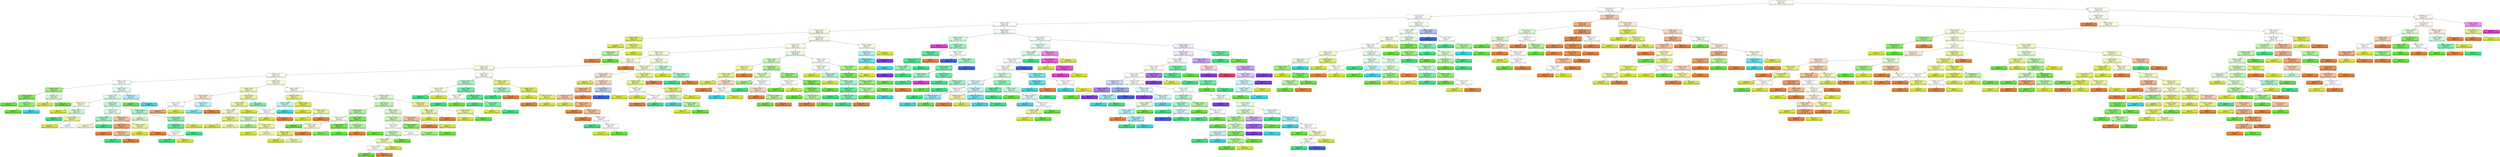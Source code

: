 digraph Tree {
node [shape=box, style="filled, rounded", color="black", fontname=helvetica] ;
edge [fontname=helvetica] ;
0 [label="CCTV_num <= 2.5\ngini = 0.82\nsamples = 833\nvalue = [252, 340, 281, 204, 98, 43, 70, 29, 9]", fillcolor="#fdfef4"] ;
1 [label="police_value <= 0.5\ngini = 0.836\nsamples = 629\nvalue = [143, 215, 206, 190, 96, 43, 70, 21, 9]", fillcolor="#fffffd"] ;
0 -> 1 [labeldistance=2.5, labelangle=45, headlabel="True"] ;
2 [label="CCTV_num <= 0.5\ngini = 0.834\nsamples = 555\nvalue = [77, 189, 184, 190, 92, 43, 70, 21, 9]", fillcolor="#ffffff"] ;
1 -> 2 ;
3 [label="floating <= 3040.0\ngini = 0.838\nsamples = 486\nvalue = [70, 166, 146, 158, 82, 32, 70, 21, 9]", fillcolor="#fefffc"] ;
2 -> 3 ;
4 [label="floating <= 175.0\ngini = 0.749\nsamples = 254\nvalue = [65, 150, 94, 63, 22, 3, 2, 0, 0]", fillcolor="#f8fadb"] ;
3 -> 4 ;
5 [label="floating <= 100.0\ngini = 0.254\nsamples = 12\nvalue = [1, 18, 2, 0, 0, 0, 0, 0, 0]", fillcolor="#dde958"] ;
4 -> 5 ;
6 [label="gini = 0.0\nsamples = 2\nvalue = [0, 9, 0, 0, 0, 0, 0, 0, 0]", fillcolor="#d7e539"] ;
5 -> 6 ;
7 [label="floating <= 155.0\ngini = 0.403\nsamples = 10\nvalue = [1, 9, 2, 0, 0, 0, 0, 0, 0]", fillcolor="#e3ed74"] ;
5 -> 7 ;
8 [label="floating <= 130.0\ngini = 0.444\nsamples = 3\nvalue = [1, 0, 2, 0, 0, 0, 0, 0, 0]", fillcolor="#b2f29c"] ;
7 -> 8 ;
9 [label="gini = 0.0\nsamples = 1\nvalue = [1, 0, 0, 0, 0, 0, 0, 0, 0]", fillcolor="#e58139"] ;
8 -> 9 ;
10 [label="gini = 0.0\nsamples = 2\nvalue = [0, 0, 2, 0, 0, 0, 0, 0, 0]", fillcolor="#64e539"] ;
8 -> 10 ;
11 [label="gini = 0.0\nsamples = 7\nvalue = [0, 9, 0, 0, 0, 0, 0, 0, 0]", fillcolor="#d7e539"] ;
7 -> 11 ;
12 [label="resident <= 175.0\ngini = 0.759\nsamples = 242\nvalue = [64, 132, 92, 63, 22, 3, 2, 0, 0]", fillcolor="#f9fbe3"] ;
4 -> 12 ;
13 [label="resident <= 75.0\ngini = 0.755\nsamples = 235\nvalue = [64, 127, 92, 63, 18, 3, 0, 0, 0]", fillcolor="#fafce6"] ;
12 -> 13 ;
14 [label="floating <= 725.0\ngini = 0.752\nsamples = 185\nvalue = [52, 105, 59, 49, 15, 3, 0, 0, 0]", fillcolor="#f7fad6"] ;
13 -> 14 ;
15 [label="resident <= 65.0\ngini = 0.751\nsamples = 149\nvalue = [37, 83, 56, 40, 14, 0, 0, 0, 0]", fillcolor="#f9fbe0"] ;
14 -> 15 ;
16 [label="resident <= 45.0\ngini = 0.744\nsamples = 146\nvalue = [30, 83, 56, 40, 14, 0, 0, 0, 0]", fillcolor="#f9fbdf"] ;
15 -> 16 ;
17 [label="resident <= 15.0\ngini = 0.742\nsamples = 122\nvalue = [28, 66, 54, 22, 14, 0, 0, 0, 0]", fillcolor="#fbfded"] ;
16 -> 17 ;
18 [label="floating <= 205.0\ngini = 0.76\nsamples = 44\nvalue = [6, 16, 18, 19, 6, 0, 0, 0, 0]", fillcolor="#fbfefc"] ;
17 -> 18 ;
19 [label="floating <= 195.0\ngini = 0.418\nsamples = 9\nvalue = [0, 3, 11, 0, 1, 0, 0, 0, 0]", fillcolor="#98ee7b"] ;
18 -> 19 ;
20 [label="floating <= 185.0\ngini = 0.219\nsamples = 6\nvalue = [0, 0, 7, 0, 1, 0, 0, 0, 0]", fillcolor="#7ae955"] ;
19 -> 20 ;
21 [label="gini = 0.0\nsamples = 3\nvalue = [0, 0, 4, 0, 0, 0, 0, 0, 0]", fillcolor="#64e539"] ;
20 -> 21 ;
22 [label="resident <= 5.0\ngini = 0.375\nsamples = 3\nvalue = [0, 0, 3, 0, 1, 0, 0, 0, 0]", fillcolor="#98ee7b"] ;
20 -> 22 ;
23 [label="gini = 0.0\nsamples = 2\nvalue = [0, 0, 3, 0, 0, 0, 0, 0, 0]", fillcolor="#64e539"] ;
22 -> 23 ;
24 [label="gini = 0.0\nsamples = 1\nvalue = [0, 0, 0, 0, 1, 0, 0, 0, 0]", fillcolor="#39d7e5"] ;
22 -> 24 ;
25 [label="resident <= 5.0\ngini = 0.49\nsamples = 3\nvalue = [0, 3, 4, 0, 0, 0, 0, 0, 0]", fillcolor="#d8f8ce"] ;
19 -> 25 ;
26 [label="gini = 0.0\nsamples = 2\nvalue = [0, 3, 0, 0, 0, 0, 0, 0, 0]", fillcolor="#d7e539"] ;
25 -> 26 ;
27 [label="gini = 0.0\nsamples = 1\nvalue = [0, 0, 4, 0, 0, 0, 0, 0, 0]", fillcolor="#64e539"] ;
25 -> 27 ;
28 [label="floating <= 655.0\ngini = 0.744\nsamples = 35\nvalue = [6, 13, 7, 19, 5, 0, 0, 0, 0]", fillcolor="#dffbeb"] ;
18 -> 28 ;
29 [label="resident <= 5.0\ngini = 0.67\nsamples = 30\nvalue = [6, 13, 4, 19, 0, 0, 0, 0, 0]", fillcolor="#d6fae5"] ;
28 -> 29 ;
30 [label="floating <= 215.0\ngini = 0.627\nsamples = 9\nvalue = [1, 6, 1, 5, 0, 0, 0, 0, 0]", fillcolor="#fafce6"] ;
29 -> 30 ;
31 [label="gini = 0.0\nsamples = 1\nvalue = [0, 3, 0, 0, 0, 0, 0, 0, 0]", fillcolor="#d7e539"] ;
30 -> 31 ;
32 [label="floating <= 230.0\ngini = 0.64\nsamples = 8\nvalue = [1, 3, 1, 5, 0, 0, 0, 0, 0]", fillcolor="#c6f8db"] ;
30 -> 32 ;
33 [label="gini = 0.0\nsamples = 4\nvalue = [0, 0, 0, 5, 0, 0, 0, 0, 0]", fillcolor="#39e581"] ;
32 -> 33 ;
34 [label="floating <= 250.0\ngini = 0.56\nsamples = 4\nvalue = [1, 3, 1, 0, 0, 0, 0, 0, 0]", fillcolor="#ebf29c"] ;
32 -> 34 ;
35 [label="gini = 0.0\nsamples = 2\nvalue = [0, 3, 0, 0, 0, 0, 0, 0, 0]", fillcolor="#d7e539"] ;
34 -> 35 ;
36 [label="gini = 0.5\nsamples = 2\nvalue = [1, 0, 1, 0, 0, 0, 0, 0, 0]", fillcolor="#ffffff"] ;
34 -> 36 ;
37 [label="floating <= 515.0\ngini = 0.668\nsamples = 21\nvalue = [5, 7, 3, 14, 0, 0, 0, 0, 0]", fillcolor="#c0f7d7"] ;
29 -> 37 ;
38 [label="floating <= 230.0\ngini = 0.657\nsamples = 13\nvalue = [5, 5, 0, 7, 0, 0, 0, 0, 0]", fillcolor="#defbea"] ;
37 -> 38 ;
39 [label="floating <= 215.0\ngini = 0.444\nsamples = 7\nvalue = [0, 3, 0, 6, 0, 0, 0, 0, 0]", fillcolor="#9cf2c0"] ;
38 -> 39 ;
40 [label="gini = 0.48\nsamples = 4\nvalue = [0, 3, 0, 2, 0, 0, 0, 0, 0]", fillcolor="#f2f6bd"] ;
39 -> 40 ;
41 [label="gini = 0.0\nsamples = 3\nvalue = [0, 0, 0, 4, 0, 0, 0, 0, 0]", fillcolor="#39e581"] ;
39 -> 41 ;
42 [label="floating <= 265.0\ngini = 0.531\nsamples = 6\nvalue = [5, 2, 0, 1, 0, 0, 0, 0, 0]", fillcolor="#f2c09c"] ;
38 -> 42 ;
43 [label="floating <= 245.0\ngini = 0.32\nsamples = 4\nvalue = [4, 0, 0, 1, 0, 0, 0, 0, 0]", fillcolor="#eca06a"] ;
42 -> 43 ;
44 [label="gini = 0.0\nsamples = 1\nvalue = [2, 0, 0, 0, 0, 0, 0, 0, 0]", fillcolor="#e58139"] ;
43 -> 44 ;
45 [label="floating <= 255.0\ngini = 0.444\nsamples = 3\nvalue = [2, 0, 0, 1, 0, 0, 0, 0, 0]", fillcolor="#f2c09c"] ;
43 -> 45 ;
46 [label="gini = 0.0\nsamples = 1\nvalue = [0, 0, 0, 1, 0, 0, 0, 0, 0]", fillcolor="#39e581"] ;
45 -> 46 ;
47 [label="gini = 0.0\nsamples = 2\nvalue = [2, 0, 0, 0, 0, 0, 0, 0, 0]", fillcolor="#e58139"] ;
45 -> 47 ;
48 [label="floating <= 385.0\ngini = 0.444\nsamples = 2\nvalue = [1, 2, 0, 0, 0, 0, 0, 0, 0]", fillcolor="#ebf29c"] ;
42 -> 48 ;
49 [label="gini = 0.0\nsamples = 1\nvalue = [0, 2, 0, 0, 0, 0, 0, 0, 0]", fillcolor="#d7e539"] ;
48 -> 49 ;
50 [label="gini = 0.0\nsamples = 1\nvalue = [1, 0, 0, 0, 0, 0, 0, 0, 0]", fillcolor="#e58139"] ;
48 -> 50 ;
51 [label="floating <= 565.0\ngini = 0.569\nsamples = 8\nvalue = [0, 2, 3, 7, 0, 0, 0, 0, 0]", fillcolor="#a7f3c7"] ;
37 -> 51 ;
52 [label="gini = 0.48\nsamples = 3\nvalue = [0, 0, 3, 2, 0, 0, 0, 0, 0]", fillcolor="#cbf6bd"] ;
51 -> 52 ;
53 [label="floating <= 645.0\ngini = 0.408\nsamples = 5\nvalue = [0, 2, 0, 5, 0, 0, 0, 0, 0]", fillcolor="#88efb3"] ;
51 -> 53 ;
54 [label="floating <= 625.0\ngini = 0.278\nsamples = 4\nvalue = [0, 1, 0, 5, 0, 0, 0, 0, 0]", fillcolor="#61ea9a"] ;
53 -> 54 ;
55 [label="floating <= 605.0\ngini = 0.5\nsamples = 2\nvalue = [0, 1, 0, 1, 0, 0, 0, 0, 0]", fillcolor="#ffffff"] ;
54 -> 55 ;
56 [label="gini = 0.0\nsamples = 1\nvalue = [0, 0, 0, 1, 0, 0, 0, 0, 0]", fillcolor="#39e581"] ;
55 -> 56 ;
57 [label="gini = 0.0\nsamples = 1\nvalue = [0, 1, 0, 0, 0, 0, 0, 0, 0]", fillcolor="#d7e539"] ;
55 -> 57 ;
58 [label="gini = 0.0\nsamples = 2\nvalue = [0, 0, 0, 4, 0, 0, 0, 0, 0]", fillcolor="#39e581"] ;
54 -> 58 ;
59 [label="gini = 0.0\nsamples = 1\nvalue = [0, 1, 0, 0, 0, 0, 0, 0, 0]", fillcolor="#d7e539"] ;
53 -> 59 ;
60 [label="resident <= 5.0\ngini = 0.469\nsamples = 5\nvalue = [0, 0, 3, 0, 5, 0, 0, 0, 0]", fillcolor="#b0eff5"] ;
28 -> 60 ;
61 [label="gini = 0.0\nsamples = 1\nvalue = [0, 0, 3, 0, 0, 0, 0, 0, 0]", fillcolor="#64e539"] ;
60 -> 61 ;
62 [label="gini = 0.0\nsamples = 4\nvalue = [0, 0, 0, 0, 5, 0, 0, 0, 0]", fillcolor="#39d7e5"] ;
60 -> 62 ;
63 [label="resident <= 25.0\ngini = 0.693\nsamples = 78\nvalue = [22, 50, 36, 3, 8, 0, 0, 0, 0]", fillcolor="#f8fbde"] ;
17 -> 63 ;
64 [label="floating <= 325.0\ngini = 0.677\nsamples = 31\nvalue = [9, 23, 7, 3, 4, 0, 0, 0, 0]", fillcolor="#f0f5b4"] ;
63 -> 64 ;
65 [label="floating <= 195.0\ngini = 0.639\nsamples = 8\nvalue = [6, 4, 0, 0, 3, 0, 0, 0, 0]", fillcolor="#f9e3d3"] ;
64 -> 65 ;
66 [label="floating <= 185.0\ngini = 0.5\nsamples = 4\nvalue = [4, 4, 0, 0, 0, 0, 0, 0, 0]", fillcolor="#ffffff"] ;
65 -> 66 ;
67 [label="gini = 0.32\nsamples = 2\nvalue = [4, 1, 0, 0, 0, 0, 0, 0, 0]", fillcolor="#eca06a"] ;
66 -> 67 ;
68 [label="gini = 0.0\nsamples = 2\nvalue = [0, 3, 0, 0, 0, 0, 0, 0, 0]", fillcolor="#d7e539"] ;
66 -> 68 ;
69 [label="floating <= 210.0\ngini = 0.48\nsamples = 4\nvalue = [2, 0, 0, 0, 3, 0, 0, 0, 0]", fillcolor="#bdf2f6"] ;
65 -> 69 ;
70 [label="gini = 0.375\nsamples = 3\nvalue = [1, 0, 0, 0, 3, 0, 0, 0, 0]", fillcolor="#7be4ee"] ;
69 -> 70 ;
71 [label="gini = 0.0\nsamples = 1\nvalue = [1, 0, 0, 0, 0, 0, 0, 0, 0]", fillcolor="#e58139"] ;
69 -> 71 ;
72 [label="floating <= 590.0\ngini = 0.606\nsamples = 23\nvalue = [3, 19, 7, 3, 1, 0, 0, 0, 0]", fillcolor="#edf3a4"] ;
64 -> 72 ;
73 [label="floating <= 525.0\ngini = 0.545\nsamples = 20\nvalue = [3, 18, 7, 0, 1, 0, 0, 0, 0]", fillcolor="#ebf29c"] ;
72 -> 73 ;
74 [label="floating <= 460.0\ngini = 0.639\nsamples = 15\nvalue = [3, 10, 7, 0, 1, 0, 0, 0, 0]", fillcolor="#f6f9d5"] ;
73 -> 74 ;
75 [label="floating <= 445.0\ngini = 0.37\nsamples = 7\nvalue = [0, 7, 1, 0, 1, 0, 0, 0, 0]", fillcolor="#e1ec6a"] ;
74 -> 75 ;
76 [label="gini = 0.0\nsamples = 3\nvalue = [0, 4, 0, 0, 0, 0, 0, 0, 0]", fillcolor="#d7e539"] ;
75 -> 76 ;
77 [label="gini = 0.56\nsamples = 4\nvalue = [0, 3, 1, 0, 1, 0, 0, 0, 0]", fillcolor="#ebf29c"] ;
75 -> 77 ;
78 [label="floating <= 490.0\ngini = 0.625\nsamples = 8\nvalue = [3, 3, 6, 0, 0, 0, 0, 0, 0]", fillcolor="#cbf6bd"] ;
74 -> 78 ;
79 [label="gini = 0.408\nsamples = 3\nvalue = [2, 0, 5, 0, 0, 0, 0, 0, 0]", fillcolor="#a2ef88"] ;
78 -> 79 ;
80 [label="floating <= 515.0\ngini = 0.56\nsamples = 5\nvalue = [1, 3, 1, 0, 0, 0, 0, 0, 0]", fillcolor="#ebf29c"] ;
78 -> 80 ;
81 [label="gini = 0.0\nsamples = 1\nvalue = [0, 1, 0, 0, 0, 0, 0, 0, 0]", fillcolor="#d7e539"] ;
80 -> 81 ;
82 [label="gini = 0.625\nsamples = 4\nvalue = [1, 2, 1, 0, 0, 0, 0, 0, 0]", fillcolor="#f2f6bd"] ;
80 -> 82 ;
83 [label="gini = 0.0\nsamples = 5\nvalue = [0, 8, 0, 0, 0, 0, 0, 0, 0]", fillcolor="#d7e539"] ;
73 -> 83 ;
84 [label="gini = 0.375\nsamples = 3\nvalue = [0, 1, 0, 3, 0, 0, 0, 0, 0]", fillcolor="#7beeab"] ;
72 -> 84 ;
85 [label="floating <= 450.0\ngini = 0.671\nsamples = 47\nvalue = [13, 27, 29, 0, 4, 0, 0, 0, 0]", fillcolor="#f8fef6"] ;
63 -> 85 ;
86 [label="floating <= 355.0\ngini = 0.5\nsamples = 9\nvalue = [2, 8, 0, 0, 2, 0, 0, 0, 0]", fillcolor="#e7ef88"] ;
85 -> 86 ;
87 [label="floating <= 280.0\ngini = 0.625\nsamples = 3\nvalue = [1, 1, 0, 0, 2, 0, 0, 0, 0]", fillcolor="#bdf2f6"] ;
86 -> 87 ;
88 [label="floating <= 210.0\ngini = 0.5\nsamples = 2\nvalue = [1, 1, 0, 0, 0, 0, 0, 0, 0]", fillcolor="#ffffff"] ;
87 -> 88 ;
89 [label="gini = 0.0\nsamples = 1\nvalue = [0, 1, 0, 0, 0, 0, 0, 0, 0]", fillcolor="#d7e539"] ;
88 -> 89 ;
90 [label="gini = 0.0\nsamples = 1\nvalue = [1, 0, 0, 0, 0, 0, 0, 0, 0]", fillcolor="#e58139"] ;
88 -> 90 ;
91 [label="gini = 0.0\nsamples = 1\nvalue = [0, 0, 0, 0, 2, 0, 0, 0, 0]", fillcolor="#39d7e5"] ;
87 -> 91 ;
92 [label="resident <= 35.0\ngini = 0.219\nsamples = 6\nvalue = [1, 7, 0, 0, 0, 0, 0, 0, 0]", fillcolor="#dde955"] ;
86 -> 92 ;
93 [label="gini = 0.0\nsamples = 4\nvalue = [0, 5, 0, 0, 0, 0, 0, 0, 0]", fillcolor="#d7e539"] ;
92 -> 93 ;
94 [label="floating <= 385.0\ngini = 0.444\nsamples = 2\nvalue = [1, 2, 0, 0, 0, 0, 0, 0, 0]", fillcolor="#ebf29c"] ;
92 -> 94 ;
95 [label="gini = 0.0\nsamples = 1\nvalue = [0, 2, 0, 0, 0, 0, 0, 0, 0]", fillcolor="#d7e539"] ;
94 -> 95 ;
96 [label="gini = 0.0\nsamples = 1\nvalue = [1, 0, 0, 0, 0, 0, 0, 0, 0]", fillcolor="#e58139"] ;
94 -> 96 ;
97 [label="floating <= 640.0\ngini = 0.643\nsamples = 38\nvalue = [11, 19, 29, 0, 2, 0, 0, 0, 0]", fillcolor="#daf9d0"] ;
85 -> 97 ;
98 [label="resident <= 35.0\ngini = 0.618\nsamples = 30\nvalue = [10, 10, 26, 0, 2, 0, 0, 0, 0]", fillcolor="#bef4ac"] ;
97 -> 98 ;
99 [label="floating <= 525.0\ngini = 0.554\nsamples = 16\nvalue = [6, 5, 17, 0, 0, 0, 0, 0, 0]", fillcolor="#b2f29c"] ;
98 -> 99 ;
100 [label="floating <= 470.0\ngini = 0.663\nsamples = 8\nvalue = [4, 5, 4, 0, 0, 0, 0, 0, 0]", fillcolor="#fbfce9"] ;
99 -> 100 ;
101 [label="gini = 0.0\nsamples = 3\nvalue = [0, 0, 4, 0, 0, 0, 0, 0, 0]", fillcolor="#64e539"] ;
100 -> 101 ;
102 [label="floating <= 505.0\ngini = 0.494\nsamples = 5\nvalue = [4, 5, 0, 0, 0, 0, 0, 0, 0]", fillcolor="#f7fad7"] ;
100 -> 102 ;
103 [label="floating <= 490.0\ngini = 0.278\nsamples = 3\nvalue = [1, 5, 0, 0, 0, 0, 0, 0, 0]", fillcolor="#dfea61"] ;
102 -> 103 ;
104 [label="gini = 0.0\nsamples = 1\nvalue = [0, 3, 0, 0, 0, 0, 0, 0, 0]", fillcolor="#d7e539"] ;
103 -> 104 ;
105 [label="gini = 0.444\nsamples = 2\nvalue = [1, 2, 0, 0, 0, 0, 0, 0, 0]", fillcolor="#ebf29c"] ;
103 -> 105 ;
106 [label="gini = 0.0\nsamples = 2\nvalue = [3, 0, 0, 0, 0, 0, 0, 0, 0]", fillcolor="#e58139"] ;
102 -> 106 ;
107 [label="floating <= 585.0\ngini = 0.231\nsamples = 8\nvalue = [2, 0, 13, 0, 0, 0, 0, 0, 0]", fillcolor="#7ce957"] ;
99 -> 107 ;
108 [label="floating <= 555.0\ngini = 0.153\nsamples = 6\nvalue = [1, 0, 11, 0, 0, 0, 0, 0, 0]", fillcolor="#72e74b"] ;
107 -> 108 ;
109 [label="gini = 0.245\nsamples = 3\nvalue = [1, 0, 6, 0, 0, 0, 0, 0, 0]", fillcolor="#7ee95a"] ;
108 -> 109 ;
110 [label="gini = 0.0\nsamples = 3\nvalue = [0, 0, 5, 0, 0, 0, 0, 0, 0]", fillcolor="#64e539"] ;
108 -> 110 ;
111 [label="floating <= 610.0\ngini = 0.444\nsamples = 2\nvalue = [1, 0, 2, 0, 0, 0, 0, 0, 0]", fillcolor="#b2f29c"] ;
107 -> 111 ;
112 [label="gini = 0.0\nsamples = 1\nvalue = [1, 0, 0, 0, 0, 0, 0, 0, 0]", fillcolor="#e58139"] ;
111 -> 112 ;
113 [label="gini = 0.0\nsamples = 1\nvalue = [0, 0, 2, 0, 0, 0, 0, 0, 0]", fillcolor="#64e539"] ;
111 -> 113 ;
114 [label="floating <= 605.0\ngini = 0.685\nsamples = 14\nvalue = [4, 5, 9, 0, 2, 0, 0, 0, 0]", fillcolor="#d6f8ca"] ;
98 -> 114 ;
115 [label="floating <= 545.0\ngini = 0.637\nsamples = 12\nvalue = [2, 4, 9, 0, 2, 0, 0, 0, 0]", fillcolor="#c3f5b3"] ;
114 -> 115 ;
116 [label="floating <= 525.0\ngini = 0.694\nsamples = 7\nvalue = [1, 4, 4, 0, 2, 0, 0, 0, 0]", fillcolor="#ffffff"] ;
115 -> 116 ;
117 [label="floating <= 515.0\ngini = 0.571\nsamples = 5\nvalue = [1, 2, 4, 0, 0, 0, 0, 0, 0]", fillcolor="#c1f5b0"] ;
116 -> 117 ;
118 [label="floating <= 505.0\ngini = 0.625\nsamples = 3\nvalue = [1, 2, 1, 0, 0, 0, 0, 0, 0]", fillcolor="#f2f6bd"] ;
117 -> 118 ;
119 [label="floating <= 480.0\ngini = 0.5\nsamples = 2\nvalue = [1, 0, 1, 0, 0, 0, 0, 0, 0]", fillcolor="#ffffff"] ;
118 -> 119 ;
120 [label="gini = 0.0\nsamples = 1\nvalue = [0, 0, 1, 0, 0, 0, 0, 0, 0]", fillcolor="#64e539"] ;
119 -> 120 ;
121 [label="gini = 0.0\nsamples = 1\nvalue = [1, 0, 0, 0, 0, 0, 0, 0, 0]", fillcolor="#e58139"] ;
119 -> 121 ;
122 [label="gini = 0.0\nsamples = 1\nvalue = [0, 2, 0, 0, 0, 0, 0, 0, 0]", fillcolor="#d7e539"] ;
118 -> 122 ;
123 [label="gini = 0.0\nsamples = 2\nvalue = [0, 0, 3, 0, 0, 0, 0, 0, 0]", fillcolor="#64e539"] ;
117 -> 123 ;
124 [label="gini = 0.5\nsamples = 2\nvalue = [0, 2, 0, 0, 2, 0, 0, 0, 0]", fillcolor="#ffffff"] ;
116 -> 124 ;
125 [label="floating <= 580.0\ngini = 0.278\nsamples = 5\nvalue = [1, 0, 5, 0, 0, 0, 0, 0, 0]", fillcolor="#83ea61"] ;
115 -> 125 ;
126 [label="gini = 0.375\nsamples = 4\nvalue = [1, 0, 3, 0, 0, 0, 0, 0, 0]", fillcolor="#98ee7b"] ;
125 -> 126 ;
127 [label="gini = 0.0\nsamples = 1\nvalue = [0, 0, 2, 0, 0, 0, 0, 0, 0]", fillcolor="#64e539"] ;
125 -> 127 ;
128 [label="floating <= 615.0\ngini = 0.444\nsamples = 2\nvalue = [2, 1, 0, 0, 0, 0, 0, 0, 0]", fillcolor="#f2c09c"] ;
114 -> 128 ;
129 [label="gini = 0.0\nsamples = 1\nvalue = [2, 0, 0, 0, 0, 0, 0, 0, 0]", fillcolor="#e58139"] ;
128 -> 129 ;
130 [label="gini = 0.0\nsamples = 1\nvalue = [0, 1, 0, 0, 0, 0, 0, 0, 0]", fillcolor="#d7e539"] ;
128 -> 130 ;
131 [label="resident <= 35.0\ngini = 0.462\nsamples = 8\nvalue = [1, 9, 3, 0, 0, 0, 0, 0, 0]", fillcolor="#e7ef88"] ;
97 -> 131 ;
132 [label="floating <= 690.0\ngini = 0.444\nsamples = 2\nvalue = [1, 2, 0, 0, 0, 0, 0, 0, 0]", fillcolor="#ebf29c"] ;
131 -> 132 ;
133 [label="gini = 0.0\nsamples = 1\nvalue = [0, 2, 0, 0, 0, 0, 0, 0, 0]", fillcolor="#d7e539"] ;
132 -> 133 ;
134 [label="gini = 0.0\nsamples = 1\nvalue = [1, 0, 0, 0, 0, 0, 0, 0, 0]", fillcolor="#e58139"] ;
132 -> 134 ;
135 [label="floating <= 695.0\ngini = 0.42\nsamples = 6\nvalue = [0, 7, 3, 0, 0, 0, 0, 0, 0]", fillcolor="#e8f08e"] ;
131 -> 135 ;
136 [label="gini = 0.0\nsamples = 4\nvalue = [0, 7, 0, 0, 0, 0, 0, 0, 0]", fillcolor="#d7e539"] ;
135 -> 136 ;
137 [label="gini = 0.0\nsamples = 2\nvalue = [0, 0, 3, 0, 0, 0, 0, 0, 0]", fillcolor="#64e539"] ;
135 -> 137 ;
138 [label="resident <= 55.0\ngini = 0.592\nsamples = 24\nvalue = [2, 17, 2, 18, 0, 0, 0, 0, 0]", fillcolor="#f6fef9"] ;
16 -> 138 ;
139 [label="floating <= 495.0\ngini = 0.521\nsamples = 15\nvalue = [0, 8, 2, 16, 0, 0, 0, 0, 0]", fillcolor="#a7f3c7"] ;
138 -> 139 ;
140 [label="floating <= 335.0\ngini = 0.497\nsamples = 6\nvalue = [0, 7, 0, 6, 0, 0, 0, 0, 0]", fillcolor="#f9fbe3"] ;
139 -> 140 ;
141 [label="gini = 0.0\nsamples = 2\nvalue = [0, 0, 0, 6, 0, 0, 0, 0, 0]", fillcolor="#39e581"] ;
140 -> 141 ;
142 [label="gini = 0.0\nsamples = 4\nvalue = [0, 7, 0, 0, 0, 0, 0, 0, 0]", fillcolor="#d7e539"] ;
140 -> 142 ;
143 [label="floating <= 545.0\ngini = 0.379\nsamples = 9\nvalue = [0, 1, 2, 10, 0, 0, 0, 0, 0]", fillcolor="#6feca3"] ;
139 -> 143 ;
144 [label="floating <= 520.0\ngini = 0.5\nsamples = 2\nvalue = [0, 0, 2, 2, 0, 0, 0, 0, 0]", fillcolor="#ffffff"] ;
143 -> 144 ;
145 [label="gini = 0.0\nsamples = 1\nvalue = [0, 0, 0, 2, 0, 0, 0, 0, 0]", fillcolor="#39e581"] ;
144 -> 145 ;
146 [label="gini = 0.0\nsamples = 1\nvalue = [0, 0, 2, 0, 0, 0, 0, 0, 0]", fillcolor="#64e539"] ;
144 -> 146 ;
147 [label="floating <= 565.0\ngini = 0.198\nsamples = 7\nvalue = [0, 1, 0, 8, 0, 0, 0, 0, 0]", fillcolor="#52e891"] ;
143 -> 147 ;
148 [label="gini = 0.0\nsamples = 4\nvalue = [0, 0, 0, 5, 0, 0, 0, 0, 0]", fillcolor="#39e581"] ;
147 -> 148 ;
149 [label="floating <= 580.0\ngini = 0.375\nsamples = 3\nvalue = [0, 1, 0, 3, 0, 0, 0, 0, 0]", fillcolor="#7beeab"] ;
147 -> 149 ;
150 [label="gini = 0.0\nsamples = 1\nvalue = [0, 1, 0, 0, 0, 0, 0, 0, 0]", fillcolor="#d7e539"] ;
149 -> 150 ;
151 [label="gini = 0.0\nsamples = 2\nvalue = [0, 0, 0, 3, 0, 0, 0, 0, 0]", fillcolor="#39e581"] ;
149 -> 151 ;
152 [label="floating <= 485.0\ngini = 0.473\nsamples = 9\nvalue = [2, 9, 0, 2, 0, 0, 0, 0, 0]", fillcolor="#e6ee81"] ;
138 -> 152 ;
153 [label="floating <= 455.0\ngini = 0.444\nsamples = 3\nvalue = [1, 0, 0, 2, 0, 0, 0, 0, 0]", fillcolor="#9cf2c0"] ;
152 -> 153 ;
154 [label="gini = 0.0\nsamples = 2\nvalue = [0, 0, 0, 2, 0, 0, 0, 0, 0]", fillcolor="#39e581"] ;
153 -> 154 ;
155 [label="gini = 0.0\nsamples = 1\nvalue = [1, 0, 0, 0, 0, 0, 0, 0, 0]", fillcolor="#e58139"] ;
153 -> 155 ;
156 [label="floating <= 550.0\ngini = 0.18\nsamples = 6\nvalue = [1, 9, 0, 0, 0, 0, 0, 0, 0]", fillcolor="#dbe84f"] ;
152 -> 156 ;
157 [label="gini = 0.0\nsamples = 3\nvalue = [0, 5, 0, 0, 0, 0, 0, 0, 0]", fillcolor="#d7e539"] ;
156 -> 157 ;
158 [label="floating <= 570.0\ngini = 0.32\nsamples = 3\nvalue = [1, 4, 0, 0, 0, 0, 0, 0, 0]", fillcolor="#e1ec6a"] ;
156 -> 158 ;
159 [label="gini = 0.0\nsamples = 1\nvalue = [1, 0, 0, 0, 0, 0, 0, 0, 0]", fillcolor="#e58139"] ;
158 -> 159 ;
160 [label="gini = 0.0\nsamples = 2\nvalue = [0, 4, 0, 0, 0, 0, 0, 0, 0]", fillcolor="#d7e539"] ;
158 -> 160 ;
161 [label="gini = 0.0\nsamples = 3\nvalue = [7, 0, 0, 0, 0, 0, 0, 0, 0]", fillcolor="#e58139"] ;
15 -> 161 ;
162 [label="resident <= 65.0\ngini = 0.712\nsamples = 36\nvalue = [15, 22, 3, 9, 1, 3, 0, 0, 0]", fillcolor="#f8fadb"] ;
14 -> 162 ;
163 [label="floating <= 960.0\ngini = 0.683\nsamples = 29\nvalue = [12, 19, 3, 3, 1, 3, 0, 0, 0]", fillcolor="#f5f9cf"] ;
162 -> 163 ;
164 [label="floating <= 740.0\ngini = 0.676\nsamples = 13\nvalue = [9, 5, 1, 1, 0, 3, 0, 0, 0]", fillcolor="#f8dbc6"] ;
163 -> 164 ;
165 [label="gini = 0.0\nsamples = 1\nvalue = [0, 1, 0, 0, 0, 0, 0, 0, 0]", fillcolor="#d7e539"] ;
164 -> 165 ;
166 [label="resident <= 55.0\ngini = 0.667\nsamples = 12\nvalue = [9, 4, 1, 1, 0, 3, 0, 0, 0]", fillcolor="#f6d2b8"] ;
164 -> 166 ;
167 [label="floating <= 920.0\ngini = 0.485\nsamples = 10\nvalue = [9, 2, 1, 1, 0, 0, 0, 0, 0]", fillcolor="#eeaf81"] ;
166 -> 167 ;
168 [label="resident <= 15.0\ngini = 0.58\nsamples = 8\nvalue = [6, 2, 1, 1, 0, 0, 0, 0, 0]", fillcolor="#f2c09c"] ;
167 -> 168 ;
169 [label="gini = 0.0\nsamples = 1\nvalue = [0, 1, 0, 0, 0, 0, 0, 0, 0]", fillcolor="#d7e539"] ;
168 -> 169 ;
170 [label="resident <= 30.0\ngini = 0.519\nsamples = 7\nvalue = [6, 1, 1, 1, 0, 0, 0, 0, 0]", fillcolor="#efb083"] ;
168 -> 170 ;
171 [label="gini = 0.0\nsamples = 1\nvalue = [2, 0, 0, 0, 0, 0, 0, 0, 0]", fillcolor="#e58139"] ;
170 -> 171 ;
172 [label="floating <= 815.0\ngini = 0.612\nsamples = 6\nvalue = [4, 1, 1, 1, 0, 0, 0, 0, 0]", fillcolor="#f2c09c"] ;
170 -> 172 ;
173 [label="gini = 0.0\nsamples = 3\nvalue = [4, 0, 0, 0, 0, 0, 0, 0, 0]", fillcolor="#e58139"] ;
172 -> 173 ;
174 [label="floating <= 870.0\ngini = 0.667\nsamples = 3\nvalue = [0, 1, 1, 1, 0, 0, 0, 0, 0]", fillcolor="#ffffff"] ;
172 -> 174 ;
175 [label="gini = 0.0\nsamples = 1\nvalue = [0, 0, 0, 1, 0, 0, 0, 0, 0]", fillcolor="#39e581"] ;
174 -> 175 ;
176 [label="floating <= 890.0\ngini = 0.5\nsamples = 2\nvalue = [0, 1, 1, 0, 0, 0, 0, 0, 0]", fillcolor="#ffffff"] ;
174 -> 176 ;
177 [label="gini = 0.0\nsamples = 1\nvalue = [0, 1, 0, 0, 0, 0, 0, 0, 0]", fillcolor="#d7e539"] ;
176 -> 177 ;
178 [label="gini = 0.0\nsamples = 1\nvalue = [0, 0, 1, 0, 0, 0, 0, 0, 0]", fillcolor="#64e539"] ;
176 -> 178 ;
179 [label="gini = 0.0\nsamples = 2\nvalue = [3, 0, 0, 0, 0, 0, 0, 0, 0]", fillcolor="#e58139"] ;
167 -> 179 ;
180 [label="floating <= 890.0\ngini = 0.48\nsamples = 2\nvalue = [0, 2, 0, 0, 0, 3, 0, 0, 0]", fillcolor="#bdcbf6"] ;
166 -> 180 ;
181 [label="gini = 0.0\nsamples = 1\nvalue = [0, 0, 0, 0, 0, 3, 0, 0, 0]", fillcolor="#3964e5"] ;
180 -> 181 ;
182 [label="gini = 0.0\nsamples = 1\nvalue = [0, 2, 0, 0, 0, 0, 0, 0, 0]", fillcolor="#d7e539"] ;
180 -> 182 ;
183 [label="floating <= 1860.0\ngini = 0.558\nsamples = 16\nvalue = [3, 14, 2, 2, 1, 0, 0, 0, 0]", fillcolor="#e8f08c"] ;
163 -> 183 ;
184 [label="resident <= 25.0\ngini = 0.526\nsamples = 15\nvalue = [2, 14, 2, 2, 1, 0, 0, 0, 0]", fillcolor="#e6ef82"] ;
183 -> 184 ;
185 [label="floating <= 1055.0\ngini = 0.667\nsamples = 5\nvalue = [2, 2, 0, 2, 0, 0, 0, 0, 0]", fillcolor="#ffffff"] ;
184 -> 185 ;
186 [label="gini = 0.0\nsamples = 2\nvalue = [0, 2, 0, 0, 0, 0, 0, 0, 0]", fillcolor="#d7e539"] ;
185 -> 186 ;
187 [label="floating <= 1145.0\ngini = 0.5\nsamples = 3\nvalue = [2, 0, 0, 2, 0, 0, 0, 0, 0]", fillcolor="#ffffff"] ;
185 -> 187 ;
188 [label="gini = 0.0\nsamples = 1\nvalue = [2, 0, 0, 0, 0, 0, 0, 0, 0]", fillcolor="#e58139"] ;
187 -> 188 ;
189 [label="gini = 0.0\nsamples = 2\nvalue = [0, 0, 0, 2, 0, 0, 0, 0, 0]", fillcolor="#39e581"] ;
187 -> 189 ;
190 [label="floating <= 1010.0\ngini = 0.338\nsamples = 10\nvalue = [0, 12, 2, 0, 1, 0, 0, 0, 0]", fillcolor="#e0eb67"] ;
184 -> 190 ;
191 [label="resident <= 45.0\ngini = 0.625\nsamples = 3\nvalue = [0, 1, 2, 0, 1, 0, 0, 0, 0]", fillcolor="#cbf6bd"] ;
190 -> 191 ;
192 [label="gini = 0.0\nsamples = 1\nvalue = [0, 0, 0, 0, 1, 0, 0, 0, 0]", fillcolor="#39d7e5"] ;
191 -> 192 ;
193 [label="floating <= 980.0\ngini = 0.444\nsamples = 2\nvalue = [0, 1, 2, 0, 0, 0, 0, 0, 0]", fillcolor="#b2f29c"] ;
191 -> 193 ;
194 [label="gini = 0.0\nsamples = 1\nvalue = [0, 1, 0, 0, 0, 0, 0, 0, 0]", fillcolor="#d7e539"] ;
193 -> 194 ;
195 [label="gini = 0.0\nsamples = 1\nvalue = [0, 0, 2, 0, 0, 0, 0, 0, 0]", fillcolor="#64e539"] ;
193 -> 195 ;
196 [label="gini = 0.0\nsamples = 7\nvalue = [0, 11, 0, 0, 0, 0, 0, 0, 0]", fillcolor="#d7e539"] ;
190 -> 196 ;
197 [label="gini = 0.0\nsamples = 1\nvalue = [1, 0, 0, 0, 0, 0, 0, 0, 0]", fillcolor="#e58139"] ;
183 -> 197 ;
198 [label="floating <= 890.0\ngini = 0.625\nsamples = 7\nvalue = [3, 3, 0, 6, 0, 0, 0, 0, 0]", fillcolor="#bdf6d5"] ;
162 -> 198 ;
199 [label="gini = 0.0\nsamples = 3\nvalue = [0, 3, 0, 0, 0, 0, 0, 0, 0]", fillcolor="#d7e539"] ;
198 -> 199 ;
200 [label="floating <= 1005.0\ngini = 0.444\nsamples = 4\nvalue = [3, 0, 0, 6, 0, 0, 0, 0, 0]", fillcolor="#9cf2c0"] ;
198 -> 200 ;
201 [label="gini = 0.0\nsamples = 2\nvalue = [0, 0, 0, 6, 0, 0, 0, 0, 0]", fillcolor="#39e581"] ;
200 -> 201 ;
202 [label="gini = 0.0\nsamples = 2\nvalue = [3, 0, 0, 0, 0, 0, 0, 0, 0]", fillcolor="#e58139"] ;
200 -> 202 ;
203 [label="resident <= 115.0\ngini = 0.728\nsamples = 50\nvalue = [12, 22, 33, 14, 3, 0, 0, 0, 0]", fillcolor="#e4fadc"] ;
13 -> 203 ;
204 [label="floating <= 925.0\ngini = 0.668\nsamples = 27\nvalue = [9, 9, 21, 3, 1, 0, 0, 0, 0]", fillcolor="#c8f6b9"] ;
203 -> 204 ;
205 [label="resident <= 95.0\ngini = 0.54\nsamples = 6\nvalue = [3, 6, 0, 0, 1, 0, 0, 0, 0]", fillcolor="#eef4aa"] ;
204 -> 205 ;
206 [label="floating <= 605.0\ngini = 0.494\nsamples = 5\nvalue = [2, 6, 0, 0, 1, 0, 0, 0, 0]", fillcolor="#e8f08e"] ;
205 -> 206 ;
207 [label="gini = 0.0\nsamples = 2\nvalue = [0, 5, 0, 0, 0, 0, 0, 0, 0]", fillcolor="#d7e539"] ;
206 -> 207 ;
208 [label="floating <= 790.0\ngini = 0.625\nsamples = 3\nvalue = [2, 1, 0, 0, 1, 0, 0, 0, 0]", fillcolor="#f6d5bd"] ;
206 -> 208 ;
209 [label="gini = 0.0\nsamples = 1\nvalue = [2, 0, 0, 0, 0, 0, 0, 0, 0]", fillcolor="#e58139"] ;
208 -> 209 ;
210 [label="floating <= 850.0\ngini = 0.5\nsamples = 2\nvalue = [0, 1, 0, 0, 1, 0, 0, 0, 0]", fillcolor="#ffffff"] ;
208 -> 210 ;
211 [label="gini = 0.0\nsamples = 1\nvalue = [0, 0, 0, 0, 1, 0, 0, 0, 0]", fillcolor="#39d7e5"] ;
210 -> 211 ;
212 [label="gini = 0.0\nsamples = 1\nvalue = [0, 1, 0, 0, 0, 0, 0, 0, 0]", fillcolor="#d7e539"] ;
210 -> 212 ;
213 [label="gini = 0.0\nsamples = 1\nvalue = [1, 0, 0, 0, 0, 0, 0, 0, 0]", fillcolor="#e58139"] ;
205 -> 213 ;
214 [label="resident <= 85.0\ngini = 0.545\nsamples = 21\nvalue = [6, 3, 21, 3, 0, 0, 0, 0, 0]", fillcolor="#a9f191"] ;
204 -> 214 ;
215 [label="floating <= 1035.0\ngini = 0.617\nsamples = 8\nvalue = [5, 0, 8, 3, 0, 0, 0, 0, 0]", fillcolor="#d5f8c9"] ;
214 -> 215 ;
216 [label="gini = 0.375\nsamples = 3\nvalue = [2, 0, 6, 0, 0, 0, 0, 0, 0]", fillcolor="#98ee7b"] ;
215 -> 216 ;
217 [label="floating <= 1115.0\ngini = 0.656\nsamples = 5\nvalue = [3, 0, 2, 3, 0, 0, 0, 0, 0]", fillcolor="#ffffff"] ;
215 -> 217 ;
218 [label="gini = 0.0\nsamples = 2\nvalue = [0, 0, 0, 3, 0, 0, 0, 0, 0]", fillcolor="#39e581"] ;
217 -> 218 ;
219 [label="floating <= 1515.0\ngini = 0.48\nsamples = 3\nvalue = [3, 0, 2, 0, 0, 0, 0, 0, 0]", fillcolor="#f6d5bd"] ;
217 -> 219 ;
220 [label="gini = 0.0\nsamples = 1\nvalue = [2, 0, 0, 0, 0, 0, 0, 0, 0]", fillcolor="#e58139"] ;
219 -> 220 ;
221 [label="floating <= 1940.0\ngini = 0.444\nsamples = 2\nvalue = [1, 0, 2, 0, 0, 0, 0, 0, 0]", fillcolor="#b2f29c"] ;
219 -> 221 ;
222 [label="gini = 0.0\nsamples = 1\nvalue = [0, 0, 2, 0, 0, 0, 0, 0, 0]", fillcolor="#64e539"] ;
221 -> 222 ;
223 [label="gini = 0.0\nsamples = 1\nvalue = [1, 0, 0, 0, 0, 0, 0, 0, 0]", fillcolor="#e58139"] ;
221 -> 223 ;
224 [label="resident <= 95.0\ngini = 0.381\nsamples = 13\nvalue = [1, 3, 13, 0, 0, 0, 0, 0, 0]", fillcolor="#90ec72"] ;
214 -> 224 ;
225 [label="floating <= 1460.0\ngini = 0.5\nsamples = 4\nvalue = [0, 3, 3, 0, 0, 0, 0, 0, 0]", fillcolor="#ffffff"] ;
224 -> 225 ;
226 [label="gini = 0.0\nsamples = 2\nvalue = [0, 0, 3, 0, 0, 0, 0, 0, 0]", fillcolor="#64e539"] ;
225 -> 226 ;
227 [label="gini = 0.0\nsamples = 2\nvalue = [0, 3, 0, 0, 0, 0, 0, 0, 0]", fillcolor="#d7e539"] ;
225 -> 227 ;
228 [label="resident <= 105.0\ngini = 0.165\nsamples = 9\nvalue = [1, 0, 10, 0, 0, 0, 0, 0, 0]", fillcolor="#74e84d"] ;
224 -> 228 ;
229 [label="floating <= 1385.0\ngini = 0.278\nsamples = 6\nvalue = [1, 0, 5, 0, 0, 0, 0, 0, 0]", fillcolor="#83ea61"] ;
228 -> 229 ;
230 [label="gini = 0.0\nsamples = 3\nvalue = [0, 0, 3, 0, 0, 0, 0, 0, 0]", fillcolor="#64e539"] ;
229 -> 230 ;
231 [label="floating <= 1835.0\ngini = 0.444\nsamples = 3\nvalue = [1, 0, 2, 0, 0, 0, 0, 0, 0]", fillcolor="#b2f29c"] ;
229 -> 231 ;
232 [label="gini = 0.0\nsamples = 1\nvalue = [1, 0, 0, 0, 0, 0, 0, 0, 0]", fillcolor="#e58139"] ;
231 -> 232 ;
233 [label="gini = 0.0\nsamples = 2\nvalue = [0, 0, 2, 0, 0, 0, 0, 0, 0]", fillcolor="#64e539"] ;
231 -> 233 ;
234 [label="gini = 0.0\nsamples = 3\nvalue = [0, 0, 5, 0, 0, 0, 0, 0, 0]", fillcolor="#64e539"] ;
228 -> 234 ;
235 [label="resident <= 155.0\ngini = 0.734\nsamples = 23\nvalue = [3, 13, 12, 11, 2, 0, 0, 0, 0]", fillcolor="#fefef8"] ;
203 -> 235 ;
236 [label="floating <= 1395.0\ngini = 0.709\nsamples = 15\nvalue = [2, 10, 4, 11, 2, 0, 0, 0, 0]", fillcolor="#f5fef8"] ;
235 -> 236 ;
237 [label="gini = 0.0\nsamples = 4\nvalue = [0, 7, 0, 0, 0, 0, 0, 0, 0]", fillcolor="#d7e539"] ;
236 -> 237 ;
238 [label="resident <= 125.0\ngini = 0.682\nsamples = 11\nvalue = [2, 3, 4, 11, 2, 0, 0, 0, 0]", fillcolor="#b2f5ce"] ;
236 -> 238 ;
239 [label="gini = 0.0\nsamples = 1\nvalue = [0, 3, 0, 0, 0, 0, 0, 0, 0]", fillcolor="#d7e539"] ;
238 -> 239 ;
240 [label="floating <= 1800.0\ngini = 0.598\nsamples = 10\nvalue = [2, 0, 4, 11, 2, 0, 0, 0, 0]", fillcolor="#a3f3c4"] ;
238 -> 240 ;
241 [label="resident <= 135.0\ngini = 0.26\nsamples = 7\nvalue = [2, 0, 0, 11, 0, 0, 0, 0, 0]", fillcolor="#5dea98"] ;
240 -> 241 ;
242 [label="gini = 0.0\nsamples = 3\nvalue = [0, 0, 0, 5, 0, 0, 0, 0, 0]", fillcolor="#39e581"] ;
241 -> 242 ;
243 [label="floating <= 1700.0\ngini = 0.375\nsamples = 4\nvalue = [2, 0, 0, 6, 0, 0, 0, 0, 0]", fillcolor="#7beeab"] ;
241 -> 243 ;
244 [label="gini = 0.0\nsamples = 3\nvalue = [0, 0, 0, 6, 0, 0, 0, 0, 0]", fillcolor="#39e581"] ;
243 -> 244 ;
245 [label="gini = 0.0\nsamples = 1\nvalue = [2, 0, 0, 0, 0, 0, 0, 0, 0]", fillcolor="#e58139"] ;
243 -> 245 ;
246 [label="floating <= 1895.0\ngini = 0.444\nsamples = 3\nvalue = [0, 0, 4, 0, 2, 0, 0, 0, 0]", fillcolor="#b2f29c"] ;
240 -> 246 ;
247 [label="gini = 0.0\nsamples = 2\nvalue = [0, 0, 4, 0, 0, 0, 0, 0, 0]", fillcolor="#64e539"] ;
246 -> 247 ;
248 [label="gini = 0.0\nsamples = 1\nvalue = [0, 0, 0, 0, 2, 0, 0, 0, 0]", fillcolor="#39d7e5"] ;
246 -> 248 ;
249 [label="floating <= 1880.0\ngini = 0.486\nsamples = 8\nvalue = [1, 3, 8, 0, 0, 0, 0, 0, 0]", fillcolor="#a9f191"] ;
235 -> 249 ;
250 [label="floating <= 1785.0\ngini = 0.198\nsamples = 6\nvalue = [1, 0, 8, 0, 0, 0, 0, 0, 0]", fillcolor="#77e852"] ;
249 -> 250 ;
251 [label="floating <= 1695.0\ngini = 0.375\nsamples = 3\nvalue = [1, 0, 3, 0, 0, 0, 0, 0, 0]", fillcolor="#98ee7b"] ;
250 -> 251 ;
252 [label="gini = 0.0\nsamples = 2\nvalue = [0, 0, 3, 0, 0, 0, 0, 0, 0]", fillcolor="#64e539"] ;
251 -> 252 ;
253 [label="gini = 0.0\nsamples = 1\nvalue = [1, 0, 0, 0, 0, 0, 0, 0, 0]", fillcolor="#e58139"] ;
251 -> 253 ;
254 [label="gini = 0.0\nsamples = 3\nvalue = [0, 0, 5, 0, 0, 0, 0, 0, 0]", fillcolor="#64e539"] ;
250 -> 254 ;
255 [label="gini = 0.0\nsamples = 2\nvalue = [0, 3, 0, 0, 0, 0, 0, 0, 0]", fillcolor="#d7e539"] ;
249 -> 255 ;
256 [label="floating <= 2950.0\ngini = 0.628\nsamples = 7\nvalue = [0, 5, 0, 0, 4, 0, 2, 0, 0]", fillcolor="#f9fbe3"] ;
12 -> 256 ;
257 [label="resident <= 240.0\ngini = 0.571\nsamples = 5\nvalue = [0, 1, 0, 0, 4, 0, 2, 0, 0]", fillcolor="#b0eff5"] ;
256 -> 257 ;
258 [label="floating <= 2900.0\ngini = 0.32\nsamples = 3\nvalue = [0, 1, 0, 0, 4, 0, 0, 0, 0]", fillcolor="#6ae1ec"] ;
257 -> 258 ;
259 [label="gini = 0.0\nsamples = 1\nvalue = [0, 1, 0, 0, 0, 0, 0, 0, 0]", fillcolor="#d7e539"] ;
258 -> 259 ;
260 [label="gini = 0.0\nsamples = 2\nvalue = [0, 0, 0, 0, 4, 0, 0, 0, 0]", fillcolor="#39d7e5"] ;
258 -> 260 ;
261 [label="gini = 0.0\nsamples = 2\nvalue = [0, 0, 0, 0, 0, 0, 2, 0, 0]", fillcolor="#8139e5"] ;
257 -> 261 ;
262 [label="gini = 0.0\nsamples = 2\nvalue = [0, 4, 0, 0, 0, 0, 0, 0, 0]", fillcolor="#d7e539"] ;
256 -> 262 ;
263 [label="resident <= 215.0\ngini = 0.829\nsamples = 232\nvalue = [5, 16, 52, 95, 60, 29, 68, 21, 9]", fillcolor="#ecfdf3"] ;
3 -> 263 ;
264 [label="floating <= 3130.0\ngini = 0.672\nsamples = 25\nvalue = [1, 0, 1, 17, 0, 6, 1, 11, 0]", fillcolor="#d1f9e2"] ;
263 -> 264 ;
265 [label="gini = 0.0\nsamples = 6\nvalue = [0, 0, 0, 0, 0, 0, 0, 10, 0]", fillcolor="#e539d7"] ;
264 -> 265 ;
266 [label="resident <= 170.0\ngini = 0.549\nsamples = 19\nvalue = [1, 0, 1, 17, 0, 6, 1, 1, 0]", fillcolor="#97f1bd"] ;
264 -> 266 ;
267 [label="floating <= 4075.0\ngini = 0.272\nsamples = 8\nvalue = [1, 0, 0, 11, 0, 0, 1, 0, 0]", fillcolor="#5ae996"] ;
266 -> 267 ;
268 [label="resident <= 155.0\ngini = 0.153\nsamples = 7\nvalue = [0, 0, 0, 11, 0, 0, 1, 0, 0]", fillcolor="#4be78c"] ;
267 -> 268 ;
269 [label="floating <= 3605.0\ngini = 0.444\nsamples = 2\nvalue = [0, 0, 0, 2, 0, 0, 1, 0, 0]", fillcolor="#9cf2c0"] ;
268 -> 269 ;
270 [label="gini = 0.0\nsamples = 1\nvalue = [0, 0, 0, 0, 0, 0, 1, 0, 0]", fillcolor="#8139e5"] ;
269 -> 270 ;
271 [label="gini = 0.0\nsamples = 1\nvalue = [0, 0, 0, 2, 0, 0, 0, 0, 0]", fillcolor="#39e581"] ;
269 -> 271 ;
272 [label="gini = 0.0\nsamples = 5\nvalue = [0, 0, 0, 9, 0, 0, 0, 0, 0]", fillcolor="#39e581"] ;
268 -> 272 ;
273 [label="gini = 0.0\nsamples = 1\nvalue = [1, 0, 0, 0, 0, 0, 0, 0, 0]", fillcolor="#e58139"] ;
267 -> 273 ;
274 [label="floating <= 3250.0\ngini = 0.622\nsamples = 11\nvalue = [0, 0, 1, 6, 0, 6, 0, 1, 0]", fillcolor="#ffffff"] ;
266 -> 274 ;
275 [label="gini = 0.0\nsamples = 3\nvalue = [0, 0, 0, 0, 0, 4, 0, 0, 0]", fillcolor="#3964e5"] ;
274 -> 275 ;
276 [label="floating <= 4665.0\ngini = 0.58\nsamples = 8\nvalue = [0, 0, 1, 6, 0, 2, 0, 1, 0]", fillcolor="#9cf2c0"] ;
274 -> 276 ;
277 [label="floating <= 3340.0\ngini = 0.406\nsamples = 6\nvalue = [0, 0, 1, 6, 0, 0, 0, 1, 0]", fillcolor="#72eca5"] ;
276 -> 277 ;
278 [label="floating <= 3310.0\ngini = 0.444\nsamples = 2\nvalue = [0, 0, 0, 2, 0, 0, 0, 1, 0]", fillcolor="#9cf2c0"] ;
277 -> 278 ;
279 [label="gini = 0.0\nsamples = 1\nvalue = [0, 0, 0, 2, 0, 0, 0, 0, 0]", fillcolor="#39e581"] ;
278 -> 279 ;
280 [label="gini = 0.0\nsamples = 1\nvalue = [0, 0, 0, 0, 0, 0, 0, 1, 0]", fillcolor="#e539d7"] ;
278 -> 280 ;
281 [label="floating <= 3670.0\ngini = 0.32\nsamples = 4\nvalue = [0, 0, 1, 4, 0, 0, 0, 0, 0]", fillcolor="#6aeca0"] ;
277 -> 281 ;
282 [label="gini = 0.0\nsamples = 2\nvalue = [0, 0, 0, 2, 0, 0, 0, 0, 0]", fillcolor="#39e581"] ;
281 -> 282 ;
283 [label="resident <= 205.0\ngini = 0.444\nsamples = 2\nvalue = [0, 0, 1, 2, 0, 0, 0, 0, 0]", fillcolor="#9cf2c0"] ;
281 -> 283 ;
284 [label="gini = 0.0\nsamples = 1\nvalue = [0, 0, 1, 0, 0, 0, 0, 0, 0]", fillcolor="#64e539"] ;
283 -> 284 ;
285 [label="gini = 0.0\nsamples = 1\nvalue = [0, 0, 0, 2, 0, 0, 0, 0, 0]", fillcolor="#39e581"] ;
283 -> 285 ;
286 [label="gini = 0.0\nsamples = 2\nvalue = [0, 0, 0, 0, 0, 2, 0, 0, 0]", fillcolor="#3964e5"] ;
276 -> 286 ;
287 [label="floating <= 4575.0\ngini = 0.824\nsamples = 207\nvalue = [4, 16, 51, 78, 60, 23, 67, 10, 9]", fillcolor="#f6fef9"] ;
263 -> 287 ;
288 [label="floating <= 4500.0\ngini = 0.769\nsamples = 57\nvalue = [2, 10, 6, 30, 20, 4, 0, 10, 0]", fillcolor="#dffbeb"] ;
287 -> 288 ;
289 [label="floating <= 4395.0\ngini = 0.699\nsamples = 48\nvalue = [2, 6, 6, 30, 20, 4, 0, 0, 0]", fillcolor="#d6fae5"] ;
288 -> 289 ;
290 [label="floating <= 4160.0\ngini = 0.732\nsamples = 43\nvalue = [2, 6, 6, 21, 20, 4, 0, 0, 0]", fillcolor="#fafefc"] ;
289 -> 290 ;
291 [label="resident <= 275.0\ngini = 0.697\nsamples = 40\nvalue = [2, 6, 6, 21, 20, 0, 0, 0, 0]", fillcolor="#f9fefb"] ;
290 -> 291 ;
292 [label="resident <= 235.0\ngini = 0.67\nsamples = 31\nvalue = [1, 4, 6, 21, 12, 0, 0, 0, 0]", fillcolor="#c7f8dc"] ;
291 -> 292 ;
293 [label="resident <= 225.0\ngini = 0.685\nsamples = 14\nvalue = [1, 2, 2, 6, 9, 0, 0, 0, 0]", fillcolor="#d5f6f9"] ;
292 -> 293 ;
294 [label="floating <= 3175.0\ngini = 0.625\nsamples = 8\nvalue = [0, 0, 2, 5, 5, 0, 0, 0, 0]", fillcolor="#ffffff"] ;
293 -> 294 ;
295 [label="gini = 0.0\nsamples = 3\nvalue = [0, 0, 0, 5, 0, 0, 0, 0, 0]", fillcolor="#39e581"] ;
294 -> 295 ;
296 [label="floating <= 3255.0\ngini = 0.408\nsamples = 5\nvalue = [0, 0, 2, 0, 5, 0, 0, 0, 0]", fillcolor="#88e7ef"] ;
294 -> 296 ;
297 [label="gini = 0.0\nsamples = 3\nvalue = [0, 0, 0, 0, 5, 0, 0, 0, 0]", fillcolor="#39d7e5"] ;
296 -> 297 ;
298 [label="gini = 0.0\nsamples = 2\nvalue = [0, 0, 2, 0, 0, 0, 0, 0, 0]", fillcolor="#64e539"] ;
296 -> 298 ;
299 [label="floating <= 4070.0\ngini = 0.656\nsamples = 6\nvalue = [1, 2, 0, 1, 4, 0, 0, 0, 0]", fillcolor="#bdf2f6"] ;
293 -> 299 ;
300 [label="floating <= 3575.0\ngini = 0.444\nsamples = 2\nvalue = [1, 2, 0, 0, 0, 0, 0, 0, 0]", fillcolor="#ebf29c"] ;
299 -> 300 ;
301 [label="gini = 0.0\nsamples = 1\nvalue = [1, 0, 0, 0, 0, 0, 0, 0, 0]", fillcolor="#e58139"] ;
300 -> 301 ;
302 [label="gini = 0.0\nsamples = 1\nvalue = [0, 2, 0, 0, 0, 0, 0, 0, 0]", fillcolor="#d7e539"] ;
300 -> 302 ;
303 [label="floating <= 4110.0\ngini = 0.32\nsamples = 4\nvalue = [0, 0, 0, 1, 4, 0, 0, 0, 0]", fillcolor="#6ae1ec"] ;
299 -> 303 ;
304 [label="gini = 0.0\nsamples = 3\nvalue = [0, 0, 0, 0, 4, 0, 0, 0, 0]", fillcolor="#39d7e5"] ;
303 -> 304 ;
305 [label="gini = 0.0\nsamples = 1\nvalue = [0, 0, 0, 1, 0, 0, 0, 0, 0]", fillcolor="#39e581"] ;
303 -> 305 ;
306 [label="resident <= 245.0\ngini = 0.559\nsamples = 17\nvalue = [0, 2, 4, 15, 3, 0, 0, 0, 0]", fillcolor="#92f1ba"] ;
292 -> 306 ;
307 [label="floating <= 3985.0\ngini = 0.298\nsamples = 8\nvalue = [0, 0, 2, 9, 0, 0, 0, 0, 0]", fillcolor="#65eb9d"] ;
306 -> 307 ;
308 [label="gini = 0.0\nsamples = 6\nvalue = [0, 0, 0, 9, 0, 0, 0, 0, 0]", fillcolor="#39e581"] ;
307 -> 308 ;
309 [label="gini = 0.0\nsamples = 2\nvalue = [0, 0, 2, 0, 0, 0, 0, 0, 0]", fillcolor="#64e539"] ;
307 -> 309 ;
310 [label="floating <= 3925.0\ngini = 0.686\nsamples = 9\nvalue = [0, 2, 2, 6, 3, 0, 0, 0, 0]", fillcolor="#c4f7d9"] ;
306 -> 310 ;
311 [label="floating <= 3380.0\ngini = 0.653\nsamples = 5\nvalue = [0, 2, 2, 0, 3, 0, 0, 0, 0]", fillcolor="#d7f7fa"] ;
310 -> 311 ;
312 [label="gini = 0.0\nsamples = 2\nvalue = [0, 0, 0, 0, 3, 0, 0, 0, 0]", fillcolor="#39d7e5"] ;
311 -> 312 ;
313 [label="resident <= 255.0\ngini = 0.5\nsamples = 3\nvalue = [0, 2, 2, 0, 0, 0, 0, 0, 0]", fillcolor="#ffffff"] ;
311 -> 313 ;
314 [label="floating <= 3820.0\ngini = 0.444\nsamples = 2\nvalue = [0, 2, 1, 0, 0, 0, 0, 0, 0]", fillcolor="#ebf29c"] ;
313 -> 314 ;
315 [label="gini = 0.0\nsamples = 1\nvalue = [0, 2, 0, 0, 0, 0, 0, 0, 0]", fillcolor="#d7e539"] ;
314 -> 315 ;
316 [label="gini = 0.0\nsamples = 1\nvalue = [0, 0, 1, 0, 0, 0, 0, 0, 0]", fillcolor="#64e539"] ;
314 -> 316 ;
317 [label="gini = 0.0\nsamples = 1\nvalue = [0, 0, 1, 0, 0, 0, 0, 0, 0]", fillcolor="#64e539"] ;
313 -> 317 ;
318 [label="gini = 0.0\nsamples = 4\nvalue = [0, 0, 0, 6, 0, 0, 0, 0, 0]", fillcolor="#39e581"] ;
310 -> 318 ;
319 [label="resident <= 295.0\ngini = 0.43\nsamples = 9\nvalue = [1, 2, 0, 0, 8, 0, 0, 0, 0]", fillcolor="#7be4ee"] ;
291 -> 319 ;
320 [label="floating <= 3815.0\ngini = 0.245\nsamples = 6\nvalue = [1, 0, 0, 0, 6, 0, 0, 0, 0]", fillcolor="#5adee9"] ;
319 -> 320 ;
321 [label="gini = 0.0\nsamples = 5\nvalue = [0, 0, 0, 0, 6, 0, 0, 0, 0]", fillcolor="#39d7e5"] ;
320 -> 321 ;
322 [label="gini = 0.0\nsamples = 1\nvalue = [1, 0, 0, 0, 0, 0, 0, 0, 0]", fillcolor="#e58139"] ;
320 -> 322 ;
323 [label="floating <= 4075.0\ngini = 0.5\nsamples = 3\nvalue = [0, 2, 0, 0, 2, 0, 0, 0, 0]", fillcolor="#ffffff"] ;
319 -> 323 ;
324 [label="gini = 0.0\nsamples = 2\nvalue = [0, 0, 0, 0, 2, 0, 0, 0, 0]", fillcolor="#39d7e5"] ;
323 -> 324 ;
325 [label="gini = 0.0\nsamples = 1\nvalue = [0, 2, 0, 0, 0, 0, 0, 0, 0]", fillcolor="#d7e539"] ;
323 -> 325 ;
326 [label="gini = 0.0\nsamples = 3\nvalue = [0, 0, 0, 0, 0, 4, 0, 0, 0]", fillcolor="#3964e5"] ;
290 -> 326 ;
327 [label="gini = 0.0\nsamples = 5\nvalue = [0, 0, 0, 9, 0, 0, 0, 0, 0]", fillcolor="#39e581"] ;
289 -> 327 ;
328 [label="resident <= 310.0\ngini = 0.408\nsamples = 9\nvalue = [0, 4, 0, 0, 0, 0, 0, 10, 0]", fillcolor="#ef88e7"] ;
288 -> 328 ;
329 [label="floating <= 4530.0\ngini = 0.278\nsamples = 8\nvalue = [0, 2, 0, 0, 0, 0, 0, 10, 0]", fillcolor="#ea61df"] ;
328 -> 329 ;
330 [label="gini = 0.0\nsamples = 1\nvalue = [0, 1, 0, 0, 0, 0, 0, 0, 0]", fillcolor="#d7e539"] ;
329 -> 330 ;
331 [label="floating <= 4550.0\ngini = 0.165\nsamples = 7\nvalue = [0, 1, 0, 0, 0, 0, 0, 10, 0]", fillcolor="#e84ddb"] ;
329 -> 331 ;
332 [label="gini = 0.0\nsamples = 6\nvalue = [0, 0, 0, 0, 0, 0, 0, 10, 0]", fillcolor="#e539d7"] ;
331 -> 332 ;
333 [label="gini = 0.0\nsamples = 1\nvalue = [0, 1, 0, 0, 0, 0, 0, 0, 0]", fillcolor="#d7e539"] ;
331 -> 333 ;
334 [label="gini = 0.0\nsamples = 1\nvalue = [0, 2, 0, 0, 0, 0, 0, 0, 0]", fillcolor="#d7e539"] ;
328 -> 334 ;
335 [label="floating <= 5310.0\ngini = 0.804\nsamples = 150\nvalue = [2, 6, 45, 48, 40, 19, 67, 0, 9]", fillcolor="#f2ebfc"] ;
287 -> 335 ;
336 [label="floating <= 5140.0\ngini = 0.803\nsamples = 142\nvalue = [2, 6, 43, 37, 40, 19, 67, 0, 9]", fillcolor="#eee5fc"] ;
335 -> 336 ;
337 [label="floating <= 5095.0\ngini = 0.808\nsamples = 105\nvalue = [2, 5, 36, 37, 30, 19, 34, 0, 0]", fillcolor="#fdfffe"] ;
336 -> 337 ;
338 [label="resident <= 405.0\ngini = 0.81\nsamples = 96\nvalue = [2, 5, 33, 27, 30, 19, 34, 0, 0]", fillcolor="#fefdff"] ;
337 -> 338 ;
339 [label="resident <= 255.0\ngini = 0.808\nsamples = 91\nvalue = [2, 3, 33, 27, 30, 19, 27, 0, 0]", fillcolor="#fbfefa"] ;
338 -> 339 ;
340 [label="resident <= 225.0\ngini = 0.71\nsamples = 19\nvalue = [0, 0, 2, 2, 4, 11, 6, 0, 0]", fillcolor="#cbd6f8"] ;
339 -> 340 ;
341 [label="floating <= 4950.0\ngini = 0.375\nsamples = 5\nvalue = [0, 0, 2, 0, 0, 0, 6, 0, 0]", fillcolor="#ab7bee"] ;
340 -> 341 ;
342 [label="gini = 0.0\nsamples = 1\nvalue = [0, 0, 2, 0, 0, 0, 0, 0, 0]", fillcolor="#64e539"] ;
341 -> 342 ;
343 [label="gini = 0.0\nsamples = 4\nvalue = [0, 0, 0, 0, 0, 0, 6, 0, 0]", fillcolor="#8139e5"] ;
341 -> 343 ;
344 [label="floating <= 4860.0\ngini = 0.512\nsamples = 14\nvalue = [0, 0, 0, 2, 4, 11, 0, 0, 0]", fillcolor="#94acf1"] ;
340 -> 344 ;
345 [label="floating <= 4750.0\ngini = 0.444\nsamples = 5\nvalue = [0, 0, 0, 2, 4, 0, 0, 0, 0]", fillcolor="#9cebf2"] ;
344 -> 345 ;
346 [label="gini = 0.0\nsamples = 3\nvalue = [0, 0, 0, 0, 4, 0, 0, 0, 0]", fillcolor="#39d7e5"] ;
345 -> 346 ;
347 [label="gini = 0.0\nsamples = 2\nvalue = [0, 0, 0, 2, 0, 0, 0, 0, 0]", fillcolor="#39e581"] ;
345 -> 347 ;
348 [label="gini = 0.0\nsamples = 9\nvalue = [0, 0, 0, 0, 0, 11, 0, 0, 0]", fillcolor="#3964e5"] ;
344 -> 348 ;
349 [label="resident <= 275.0\ngini = 0.793\nsamples = 72\nvalue = [2, 3, 31, 25, 26, 8, 21, 0, 0]", fillcolor="#f6fef4"] ;
339 -> 349 ;
350 [label="floating <= 4680.0\ngini = 0.718\nsamples = 18\nvalue = [2, 0, 9, 3, 14, 0, 6, 0, 0]", fillcolor="#d7f7fa"] ;
349 -> 350 ;
351 [label="gini = 0.0\nsamples = 4\nvalue = [0, 0, 0, 0, 0, 0, 5, 0, 0]", fillcolor="#8139e5"] ;
350 -> 351 ;
352 [label="floating <= 5040.0\ngini = 0.654\nsamples = 14\nvalue = [2, 0, 9, 3, 14, 0, 1, 0, 0]", fillcolor="#cef5f8"] ;
350 -> 352 ;
353 [label="floating <= 4880.0\ngini = 0.675\nsamples = 9\nvalue = [2, 0, 9, 3, 6, 0, 0, 0, 0]", fillcolor="#def9d5"] ;
352 -> 353 ;
354 [label="floating <= 4820.0\ngini = 0.595\nsamples = 5\nvalue = [2, 0, 0, 3, 6, 0, 0, 0, 0]", fillcolor="#b5f0f5"] ;
353 -> 354 ;
355 [label="gini = 0.0\nsamples = 1\nvalue = [2, 0, 0, 0, 0, 0, 0, 0, 0]", fillcolor="#e58139"] ;
354 -> 355 ;
356 [label="resident <= 265.0\ngini = 0.444\nsamples = 4\nvalue = [0, 0, 0, 3, 6, 0, 0, 0, 0]", fillcolor="#9cebf2"] ;
354 -> 356 ;
357 [label="gini = 0.0\nsamples = 1\nvalue = [0, 0, 0, 3, 0, 0, 0, 0, 0]", fillcolor="#39e581"] ;
356 -> 357 ;
358 [label="gini = 0.0\nsamples = 3\nvalue = [0, 0, 0, 0, 6, 0, 0, 0, 0]", fillcolor="#39d7e5"] ;
356 -> 358 ;
359 [label="gini = 0.0\nsamples = 4\nvalue = [0, 0, 9, 0, 0, 0, 0, 0, 0]", fillcolor="#64e539"] ;
353 -> 359 ;
360 [label="gini = 0.198\nsamples = 5\nvalue = [0, 0, 0, 0, 8, 0, 1, 0, 0]", fillcolor="#52dce8"] ;
352 -> 360 ;
361 [label="floating <= 4690.0\ngini = 0.79\nsamples = 54\nvalue = [0, 3, 22, 22, 12, 8, 15, 0, 0]", fillcolor="#ffffff"] ;
349 -> 361 ;
362 [label="resident <= 340.0\ngini = 0.571\nsamples = 19\nvalue = [0, 0, 4, 15, 0, 7, 0, 0, 0]", fillcolor="#acf4ca"] ;
361 -> 362 ;
363 [label="resident <= 285.0\ngini = 0.455\nsamples = 15\nvalue = [0, 0, 0, 13, 0, 7, 0, 0, 0]", fillcolor="#a4f3c5"] ;
362 -> 363 ;
364 [label="gini = 0.0\nsamples = 4\nvalue = [0, 0, 0, 7, 0, 0, 0, 0, 0]", fillcolor="#39e581"] ;
363 -> 364 ;
365 [label="resident <= 325.0\ngini = 0.497\nsamples = 11\nvalue = [0, 0, 0, 6, 0, 7, 0, 0, 0]", fillcolor="#e3e9fb"] ;
363 -> 365 ;
366 [label="gini = 0.0\nsamples = 7\nvalue = [0, 0, 0, 0, 0, 7, 0, 0, 0]", fillcolor="#3964e5"] ;
365 -> 366 ;
367 [label="gini = 0.0\nsamples = 4\nvalue = [0, 0, 0, 6, 0, 0, 0, 0, 0]", fillcolor="#39e581"] ;
365 -> 367 ;
368 [label="floating <= 4615.0\ngini = 0.444\nsamples = 4\nvalue = [0, 0, 4, 2, 0, 0, 0, 0, 0]", fillcolor="#b2f29c"] ;
362 -> 368 ;
369 [label="gini = 0.0\nsamples = 1\nvalue = [0, 0, 2, 0, 0, 0, 0, 0, 0]", fillcolor="#64e539"] ;
368 -> 369 ;
370 [label="floating <= 4665.0\ngini = 0.5\nsamples = 3\nvalue = [0, 0, 2, 2, 0, 0, 0, 0, 0]", fillcolor="#ffffff"] ;
368 -> 370 ;
371 [label="gini = 0.0\nsamples = 2\nvalue = [0, 0, 0, 2, 0, 0, 0, 0, 0]", fillcolor="#39e581"] ;
370 -> 371 ;
372 [label="gini = 0.0\nsamples = 1\nvalue = [0, 0, 2, 0, 0, 0, 0, 0, 0]", fillcolor="#64e539"] ;
370 -> 372 ;
373 [label="resident <= 285.0\ngini = 0.76\nsamples = 35\nvalue = [0, 3, 18, 7, 12, 1, 15, 0, 0]", fillcolor="#f4fdf1"] ;
361 -> 373 ;
374 [label="gini = 0.0\nsamples = 4\nvalue = [0, 0, 0, 0, 0, 0, 6, 0, 0]", fillcolor="#8139e5"] ;
373 -> 374 ;
375 [label="floating <= 4960.0\ngini = 0.757\nsamples = 31\nvalue = [0, 3, 18, 7, 12, 1, 9, 0, 0]", fillcolor="#e7fbe0"] ;
373 -> 375 ;
376 [label="resident <= 340.0\ngini = 0.663\nsamples = 20\nvalue = [0, 1, 16, 2, 5, 0, 9, 0, 0]", fillcolor="#d2f7c5"] ;
375 -> 376 ;
377 [label="floating <= 4730.0\ngini = 0.512\nsamples = 13\nvalue = [0, 1, 12, 2, 3, 0, 0, 0, 0]", fillcolor="#a2ef88"] ;
376 -> 377 ;
378 [label="gini = 0.0\nsamples = 5\nvalue = [0, 0, 6, 0, 0, 0, 0, 0, 0]", fillcolor="#64e539"] ;
377 -> 378 ;
379 [label="floating <= 4805.0\ngini = 0.653\nsamples = 8\nvalue = [0, 1, 6, 2, 3, 0, 0, 0, 0]", fillcolor="#cbf6bd"] ;
377 -> 379 ;
380 [label="resident <= 300.0\ngini = 0.48\nsamples = 4\nvalue = [0, 0, 0, 2, 3, 0, 0, 0, 0]", fillcolor="#bdf2f6"] ;
379 -> 380 ;
381 [label="gini = 0.0\nsamples = 2\nvalue = [0, 0, 0, 2, 0, 0, 0, 0, 0]", fillcolor="#39e581"] ;
380 -> 381 ;
382 [label="gini = 0.0\nsamples = 2\nvalue = [0, 0, 0, 0, 3, 0, 0, 0, 0]", fillcolor="#39d7e5"] ;
380 -> 382 ;
383 [label="floating <= 4875.0\ngini = 0.245\nsamples = 4\nvalue = [0, 1, 6, 0, 0, 0, 0, 0, 0]", fillcolor="#7ee95a"] ;
379 -> 383 ;
384 [label="floating <= 4845.0\ngini = 0.444\nsamples = 2\nvalue = [0, 1, 2, 0, 0, 0, 0, 0, 0]", fillcolor="#b2f29c"] ;
383 -> 384 ;
385 [label="gini = 0.0\nsamples = 1\nvalue = [0, 0, 2, 0, 0, 0, 0, 0, 0]", fillcolor="#64e539"] ;
384 -> 385 ;
386 [label="gini = 0.0\nsamples = 1\nvalue = [0, 1, 0, 0, 0, 0, 0, 0, 0]", fillcolor="#d7e539"] ;
384 -> 386 ;
387 [label="gini = 0.0\nsamples = 2\nvalue = [0, 0, 4, 0, 0, 0, 0, 0, 0]", fillcolor="#64e539"] ;
383 -> 387 ;
388 [label="resident <= 355.0\ngini = 0.551\nsamples = 7\nvalue = [0, 0, 4, 0, 2, 0, 9, 0, 0]", fillcolor="#c6a5f3"] ;
376 -> 388 ;
389 [label="floating <= 4825.0\ngini = 0.298\nsamples = 5\nvalue = [0, 0, 0, 0, 2, 0, 9, 0, 0]", fillcolor="#9d65eb"] ;
388 -> 389 ;
390 [label="gini = 0.0\nsamples = 4\nvalue = [0, 0, 0, 0, 0, 0, 9, 0, 0]", fillcolor="#8139e5"] ;
389 -> 390 ;
391 [label="gini = 0.0\nsamples = 1\nvalue = [0, 0, 0, 0, 2, 0, 0, 0, 0]", fillcolor="#39d7e5"] ;
389 -> 391 ;
392 [label="gini = 0.0\nsamples = 2\nvalue = [0, 0, 4, 0, 0, 0, 0, 0, 0]", fillcolor="#64e539"] ;
388 -> 392 ;
393 [label="floating <= 4975.0\ngini = 0.713\nsamples = 11\nvalue = [0, 2, 2, 5, 7, 1, 0, 0, 0]", fillcolor="#def8fb"] ;
375 -> 393 ;
394 [label="gini = 0.0\nsamples = 2\nvalue = [0, 0, 0, 4, 0, 0, 0, 0, 0]", fillcolor="#39e581"] ;
393 -> 394 ;
395 [label="floating <= 4995.0\ngini = 0.651\nsamples = 9\nvalue = [0, 2, 2, 1, 7, 1, 0, 0, 0]", fillcolor="#a5edf3"] ;
393 -> 395 ;
396 [label="gini = 0.0\nsamples = 4\nvalue = [0, 0, 0, 0, 7, 0, 0, 0, 0]", fillcolor="#39d7e5"] ;
395 -> 396 ;
397 [label="resident <= 300.0\ngini = 0.722\nsamples = 5\nvalue = [0, 2, 2, 1, 0, 1, 0, 0, 0]", fillcolor="#ffffff"] ;
395 -> 397 ;
398 [label="gini = 0.0\nsamples = 1\nvalue = [0, 0, 2, 0, 0, 0, 0, 0, 0]", fillcolor="#64e539"] ;
397 -> 398 ;
399 [label="floating <= 5030.0\ngini = 0.625\nsamples = 4\nvalue = [0, 2, 0, 1, 0, 1, 0, 0, 0]", fillcolor="#f2f6bd"] ;
397 -> 399 ;
400 [label="resident <= 395.0\ngini = 0.5\nsamples = 2\nvalue = [0, 0, 0, 1, 0, 1, 0, 0, 0]", fillcolor="#ffffff"] ;
399 -> 400 ;
401 [label="gini = 0.0\nsamples = 1\nvalue = [0, 0, 0, 1, 0, 0, 0, 0, 0]", fillcolor="#39e581"] ;
400 -> 401 ;
402 [label="gini = 0.0\nsamples = 1\nvalue = [0, 0, 0, 0, 0, 1, 0, 0, 0]", fillcolor="#3964e5"] ;
400 -> 402 ;
403 [label="gini = 0.0\nsamples = 2\nvalue = [0, 2, 0, 0, 0, 0, 0, 0, 0]", fillcolor="#d7e539"] ;
399 -> 403 ;
404 [label="floating <= 4835.0\ngini = 0.346\nsamples = 5\nvalue = [0, 2, 0, 0, 0, 0, 7, 0, 0]", fillcolor="#a572ec"] ;
338 -> 404 ;
405 [label="gini = 0.0\nsamples = 4\nvalue = [0, 0, 0, 0, 0, 0, 7, 0, 0]", fillcolor="#8139e5"] ;
404 -> 405 ;
406 [label="gini = 0.0\nsamples = 1\nvalue = [0, 2, 0, 0, 0, 0, 0, 0, 0]", fillcolor="#d7e539"] ;
404 -> 406 ;
407 [label="floating <= 5125.0\ngini = 0.355\nsamples = 9\nvalue = [0, 0, 3, 10, 0, 0, 0, 0, 0]", fillcolor="#74eda7"] ;
337 -> 407 ;
408 [label="resident <= 315.0\ngini = 0.165\nsamples = 7\nvalue = [0, 0, 1, 10, 0, 0, 0, 0, 0]", fillcolor="#4de88e"] ;
407 -> 408 ;
409 [label="gini = 0.0\nsamples = 4\nvalue = [0, 0, 0, 6, 0, 0, 0, 0, 0]", fillcolor="#39e581"] ;
408 -> 409 ;
410 [label="resident <= 330.0\ngini = 0.32\nsamples = 3\nvalue = [0, 0, 1, 4, 0, 0, 0, 0, 0]", fillcolor="#6aeca0"] ;
408 -> 410 ;
411 [label="gini = 0.0\nsamples = 1\nvalue = [0, 0, 1, 0, 0, 0, 0, 0, 0]", fillcolor="#64e539"] ;
410 -> 411 ;
412 [label="gini = 0.0\nsamples = 2\nvalue = [0, 0, 0, 4, 0, 0, 0, 0, 0]", fillcolor="#39e581"] ;
410 -> 412 ;
413 [label="gini = 0.0\nsamples = 2\nvalue = [0, 0, 2, 0, 0, 0, 0, 0, 0]", fillcolor="#64e539"] ;
407 -> 413 ;
414 [label="floating <= 5200.0\ngini = 0.633\nsamples = 37\nvalue = [0, 1, 7, 0, 10, 0, 33, 0, 9]", fillcolor="#c5a4f3"] ;
336 -> 414 ;
415 [label="resident <= 315.0\ngini = 0.492\nsamples = 9\nvalue = [0, 0, 0, 0, 0, 0, 7, 0, 9]", fillcolor="#f9d3dd"] ;
414 -> 415 ;
416 [label="gini = 0.0\nsamples = 3\nvalue = [0, 0, 0, 0, 0, 0, 7, 0, 0]", fillcolor="#8139e5"] ;
415 -> 416 ;
417 [label="gini = 0.0\nsamples = 6\nvalue = [0, 0, 0, 0, 0, 0, 0, 0, 9]", fillcolor="#e53964"] ;
415 -> 417 ;
418 [label="floating <= 5270.0\ngini = 0.573\nsamples = 28\nvalue = [0, 1, 7, 0, 10, 0, 26, 0, 0]", fillcolor="#c4a2f3"] ;
414 -> 418 ;
419 [label="resident <= 300.0\ngini = 0.642\nsamples = 22\nvalue = [0, 1, 7, 0, 10, 0, 17, 0, 0]", fillcolor="#dcc8f8"] ;
418 -> 419 ;
420 [label="floating <= 5240.0\ngini = 0.537\nsamples = 12\nvalue = [0, 1, 7, 0, 10, 0, 0, 0, 0]", fillcolor="#c9f4f8"] ;
419 -> 420 ;
421 [label="resident <= 265.0\ngini = 0.484\nsamples = 11\nvalue = [0, 0, 7, 0, 10, 0, 0, 0, 0]", fillcolor="#c4f3f7"] ;
420 -> 421 ;
422 [label="gini = 0.0\nsamples = 3\nvalue = [0, 0, 7, 0, 0, 0, 0, 0, 0]", fillcolor="#64e539"] ;
421 -> 422 ;
423 [label="gini = 0.0\nsamples = 8\nvalue = [0, 0, 0, 0, 10, 0, 0, 0, 0]", fillcolor="#39d7e5"] ;
421 -> 423 ;
424 [label="gini = 0.0\nsamples = 1\nvalue = [0, 1, 0, 0, 0, 0, 0, 0, 0]", fillcolor="#d7e539"] ;
420 -> 424 ;
425 [label="gini = 0.0\nsamples = 10\nvalue = [0, 0, 0, 0, 0, 0, 17, 0, 0]", fillcolor="#8139e5"] ;
419 -> 425 ;
426 [label="gini = 0.0\nsamples = 6\nvalue = [0, 0, 0, 0, 0, 0, 9, 0, 0]", fillcolor="#8139e5"] ;
418 -> 426 ;
427 [label="floating <= 5475.0\ngini = 0.26\nsamples = 8\nvalue = [0, 0, 2, 11, 0, 0, 0, 0, 0]", fillcolor="#5dea98"] ;
335 -> 427 ;
428 [label="gini = 0.0\nsamples = 7\nvalue = [0, 0, 0, 11, 0, 0, 0, 0, 0]", fillcolor="#39e581"] ;
427 -> 428 ;
429 [label="gini = 0.0\nsamples = 1\nvalue = [0, 0, 2, 0, 0, 0, 0, 0, 0]", fillcolor="#64e539"] ;
427 -> 429 ;
430 [label="resident <= 295.0\ngini = 0.777\nsamples = 69\nvalue = [7, 23, 38, 32, 10, 11, 0, 0, 0]", fillcolor="#f5fdf2"] ;
2 -> 430 ;
431 [label="resident <= 105.0\ngini = 0.742\nsamples = 58\nvalue = [7, 23, 34, 28, 8, 0, 0, 0, 0]", fillcolor="#f2fdee"] ;
430 -> 431 ;
432 [label="resident <= 95.0\ngini = 0.764\nsamples = 41\nvalue = [7, 23, 18, 15, 8, 0, 0, 0, 0]", fillcolor="#fbfdec"] ;
431 -> 432 ;
433 [label="floating <= 515.0\ngini = 0.775\nsamples = 39\nvalue = [7, 17, 18, 15, 8, 0, 0, 0, 0]", fillcolor="#fcfefb"] ;
432 -> 433 ;
434 [label="resident <= 15.0\ngini = 0.702\nsamples = 17\nvalue = [4, 12, 7, 0, 5, 0, 0, 0, 0]", fillcolor="#f5f9d0"] ;
433 -> 434 ;
435 [label="resident <= 5.0\ngini = 0.649\nsamples = 9\nvalue = [1, 2, 7, 0, 5, 0, 0, 0, 0]", fillcolor="#e0fad7"] ;
434 -> 435 ;
436 [label="floating <= 195.0\ngini = 0.46\nsamples = 7\nvalue = [1, 2, 7, 0, 0, 0, 0, 0, 0]", fillcolor="#9eef83"] ;
435 -> 436 ;
437 [label="gini = 0.0\nsamples = 2\nvalue = [0, 2, 0, 0, 0, 0, 0, 0, 0]", fillcolor="#d7e539"] ;
436 -> 437 ;
438 [label="floating <= 275.0\ngini = 0.219\nsamples = 5\nvalue = [1, 0, 7, 0, 0, 0, 0, 0, 0]", fillcolor="#7ae955"] ;
436 -> 438 ;
439 [label="floating <= 235.0\ngini = 0.444\nsamples = 3\nvalue = [1, 0, 2, 0, 0, 0, 0, 0, 0]", fillcolor="#b2f29c"] ;
438 -> 439 ;
440 [label="gini = 0.0\nsamples = 2\nvalue = [0, 0, 2, 0, 0, 0, 0, 0, 0]", fillcolor="#64e539"] ;
439 -> 440 ;
441 [label="gini = 0.0\nsamples = 1\nvalue = [1, 0, 0, 0, 0, 0, 0, 0, 0]", fillcolor="#e58139"] ;
439 -> 441 ;
442 [label="gini = 0.0\nsamples = 2\nvalue = [0, 0, 5, 0, 0, 0, 0, 0, 0]", fillcolor="#64e539"] ;
438 -> 442 ;
443 [label="gini = 0.0\nsamples = 2\nvalue = [0, 0, 0, 0, 5, 0, 0, 0, 0]", fillcolor="#39d7e5"] ;
435 -> 443 ;
444 [label="floating <= 475.0\ngini = 0.355\nsamples = 8\nvalue = [3, 10, 0, 0, 0, 0, 0, 0, 0]", fillcolor="#e3ed74"] ;
434 -> 444 ;
445 [label="gini = 0.0\nsamples = 4\nvalue = [0, 7, 0, 0, 0, 0, 0, 0, 0]", fillcolor="#d7e539"] ;
444 -> 445 ;
446 [label="floating <= 505.0\ngini = 0.5\nsamples = 4\nvalue = [3, 3, 0, 0, 0, 0, 0, 0, 0]", fillcolor="#ffffff"] ;
444 -> 446 ;
447 [label="gini = 0.0\nsamples = 2\nvalue = [3, 0, 0, 0, 0, 0, 0, 0, 0]", fillcolor="#e58139"] ;
446 -> 447 ;
448 [label="gini = 0.0\nsamples = 2\nvalue = [0, 3, 0, 0, 0, 0, 0, 0, 0]", fillcolor="#d7e539"] ;
446 -> 448 ;
449 [label="CCTV_num <= 1.5\ngini = 0.716\nsamples = 22\nvalue = [3, 5, 11, 15, 3, 0, 0, 0, 0]", fillcolor="#e1fbec"] ;
433 -> 449 ;
450 [label="resident <= 30.0\ngini = 0.642\nsamples = 6\nvalue = [0, 0, 2, 4, 3, 0, 0, 0, 0]", fillcolor="#defbea"] ;
449 -> 450 ;
451 [label="gini = 0.0\nsamples = 2\nvalue = [0, 0, 0, 4, 0, 0, 0, 0, 0]", fillcolor="#39e581"] ;
450 -> 451 ;
452 [label="floating <= 1380.0\ngini = 0.48\nsamples = 4\nvalue = [0, 0, 2, 0, 3, 0, 0, 0, 0]", fillcolor="#bdf2f6"] ;
450 -> 452 ;
453 [label="gini = 0.0\nsamples = 1\nvalue = [0, 0, 2, 0, 0, 0, 0, 0, 0]", fillcolor="#64e539"] ;
452 -> 453 ;
454 [label="gini = 0.0\nsamples = 3\nvalue = [0, 0, 0, 0, 3, 0, 0, 0, 0]", fillcolor="#39d7e5"] ;
452 -> 454 ;
455 [label="resident <= 35.0\ngini = 0.699\nsamples = 16\nvalue = [3, 5, 9, 11, 0, 0, 0, 0, 0]", fillcolor="#eafcf2"] ;
449 -> 455 ;
456 [label="resident <= 25.0\ngini = 0.611\nsamples = 4\nvalue = [2, 1, 3, 0, 0, 0, 0, 0, 0]", fillcolor="#d8f8ce"] ;
455 -> 456 ;
457 [label="floating <= 605.0\ngini = 0.375\nsamples = 3\nvalue = [0, 1, 3, 0, 0, 0, 0, 0, 0]", fillcolor="#98ee7b"] ;
456 -> 457 ;
458 [label="gini = 0.0\nsamples = 2\nvalue = [0, 0, 3, 0, 0, 0, 0, 0, 0]", fillcolor="#64e539"] ;
457 -> 458 ;
459 [label="gini = 0.0\nsamples = 1\nvalue = [0, 1, 0, 0, 0, 0, 0, 0, 0]", fillcolor="#d7e539"] ;
457 -> 459 ;
460 [label="gini = 0.0\nsamples = 1\nvalue = [2, 0, 0, 0, 0, 0, 0, 0, 0]", fillcolor="#e58139"] ;
456 -> 460 ;
461 [label="floating <= 970.0\ngini = 0.64\nsamples = 12\nvalue = [1, 4, 6, 11, 0, 0, 0, 0, 0]", fillcolor="#c1f7d8"] ;
455 -> 461 ;
462 [label="floating <= 645.0\ngini = 0.337\nsamples = 8\nvalue = [0, 3, 0, 11, 0, 0, 0, 0, 0]", fillcolor="#6feca3"] ;
461 -> 462 ;
463 [label="gini = 0.0\nsamples = 1\nvalue = [0, 3, 0, 0, 0, 0, 0, 0, 0]", fillcolor="#d7e539"] ;
462 -> 463 ;
464 [label="gini = 0.0\nsamples = 7\nvalue = [0, 0, 0, 11, 0, 0, 0, 0, 0]", fillcolor="#39e581"] ;
462 -> 464 ;
465 [label="floating <= 1105.0\ngini = 0.406\nsamples = 4\nvalue = [1, 1, 6, 0, 0, 0, 0, 0, 0]", fillcolor="#90ec72"] ;
461 -> 465 ;
466 [label="gini = 0.0\nsamples = 2\nvalue = [0, 0, 6, 0, 0, 0, 0, 0, 0]", fillcolor="#64e539"] ;
465 -> 466 ;
467 [label="resident <= 60.0\ngini = 0.5\nsamples = 2\nvalue = [1, 1, 0, 0, 0, 0, 0, 0, 0]", fillcolor="#ffffff"] ;
465 -> 467 ;
468 [label="gini = 0.0\nsamples = 1\nvalue = [0, 1, 0, 0, 0, 0, 0, 0, 0]", fillcolor="#d7e539"] ;
467 -> 468 ;
469 [label="gini = 0.0\nsamples = 1\nvalue = [1, 0, 0, 0, 0, 0, 0, 0, 0]", fillcolor="#e58139"] ;
467 -> 469 ;
470 [label="gini = 0.0\nsamples = 2\nvalue = [0, 6, 0, 0, 0, 0, 0, 0, 0]", fillcolor="#d7e539"] ;
432 -> 470 ;
471 [label="floating <= 4030.0\ngini = 0.495\nsamples = 17\nvalue = [0, 0, 16, 13, 0, 0, 0, 0, 0]", fillcolor="#e2fada"] ;
431 -> 471 ;
472 [label="resident <= 160.0\ngini = 0.142\nsamples = 7\nvalue = [0, 0, 12, 1, 0, 0, 0, 0, 0]", fillcolor="#71e749"] ;
471 -> 472 ;
473 [label="gini = 0.0\nsamples = 4\nvalue = [0, 0, 9, 0, 0, 0, 0, 0, 0]", fillcolor="#64e539"] ;
472 -> 473 ;
474 [label="floating <= 3405.0\ngini = 0.375\nsamples = 3\nvalue = [0, 0, 3, 1, 0, 0, 0, 0, 0]", fillcolor="#98ee7b"] ;
472 -> 474 ;
475 [label="gini = 0.0\nsamples = 1\nvalue = [0, 0, 0, 1, 0, 0, 0, 0, 0]", fillcolor="#39e581"] ;
474 -> 475 ;
476 [label="gini = 0.0\nsamples = 2\nvalue = [0, 0, 3, 0, 0, 0, 0, 0, 0]", fillcolor="#64e539"] ;
474 -> 476 ;
477 [label="resident <= 250.0\ngini = 0.375\nsamples = 10\nvalue = [0, 0, 4, 12, 0, 0, 0, 0, 0]", fillcolor="#7beeab"] ;
471 -> 477 ;
478 [label="gini = 0.0\nsamples = 5\nvalue = [0, 0, 0, 9, 0, 0, 0, 0, 0]", fillcolor="#39e581"] ;
477 -> 478 ;
479 [label="resident <= 275.0\ngini = 0.49\nsamples = 5\nvalue = [0, 0, 4, 3, 0, 0, 0, 0, 0]", fillcolor="#d8f8ce"] ;
477 -> 479 ;
480 [label="CCTV_num <= 1.5\ngini = 0.444\nsamples = 4\nvalue = [0, 0, 4, 2, 0, 0, 0, 0, 0]", fillcolor="#b2f29c"] ;
479 -> 480 ;
481 [label="gini = 0.0\nsamples = 2\nvalue = [0, 0, 4, 0, 0, 0, 0, 0, 0]", fillcolor="#64e539"] ;
480 -> 481 ;
482 [label="gini = 0.0\nsamples = 2\nvalue = [0, 0, 0, 2, 0, 0, 0, 0, 0]", fillcolor="#39e581"] ;
480 -> 482 ;
483 [label="gini = 0.0\nsamples = 1\nvalue = [0, 0, 0, 1, 0, 0, 0, 0, 0]", fillcolor="#39e581"] ;
479 -> 483 ;
484 [label="floating <= 4295.0\ngini = 0.644\nsamples = 11\nvalue = [0, 0, 4, 4, 2, 11, 0, 0, 0]", fillcolor="#adbff4"] ;
430 -> 484 ;
485 [label="gini = 0.0\nsamples = 4\nvalue = [0, 0, 0, 0, 0, 11, 0, 0, 0]", fillcolor="#3964e5"] ;
484 -> 485 ;
486 [label="floating <= 4795.0\ngini = 0.64\nsamples = 7\nvalue = [0, 0, 4, 4, 2, 0, 0, 0, 0]", fillcolor="#ffffff"] ;
484 -> 486 ;
487 [label="gini = 0.0\nsamples = 3\nvalue = [0, 0, 0, 4, 0, 0, 0, 0, 0]", fillcolor="#39e581"] ;
486 -> 487 ;
488 [label="resident <= 345.0\ngini = 0.444\nsamples = 4\nvalue = [0, 0, 4, 0, 2, 0, 0, 0, 0]", fillcolor="#b2f29c"] ;
486 -> 488 ;
489 [label="gini = 0.0\nsamples = 2\nvalue = [0, 0, 0, 0, 2, 0, 0, 0, 0]", fillcolor="#39d7e5"] ;
488 -> 489 ;
490 [label="gini = 0.0\nsamples = 2\nvalue = [0, 0, 4, 0, 0, 0, 0, 0, 0]", fillcolor="#64e539"] ;
488 -> 490 ;
491 [label="floating <= 635.0\ngini = 0.603\nsamples = 74\nvalue = [66, 26, 22, 0, 4, 0, 0, 0, 0]", fillcolor="#f4c8a9"] ;
1 -> 491 ;
492 [label="resident <= 25.0\ngini = 0.442\nsamples = 30\nvalue = [36, 6, 8, 0, 0, 0, 0, 0, 0]", fillcolor="#eeab7b"] ;
491 -> 492 ;
493 [label="police_value <= 1.5\ngini = 0.594\nsamples = 12\nvalue = [6, 2, 8, 0, 0, 0, 0, 0, 0]", fillcolor="#e0fad7"] ;
492 -> 493 ;
494 [label="resident <= 5.0\ngini = 0.611\nsamples = 9\nvalue = [4, 2, 6, 0, 0, 0, 0, 0, 0]", fillcolor="#d8f8ce"] ;
493 -> 494 ;
495 [label="gini = 0.0\nsamples = 3\nvalue = [0, 0, 4, 0, 0, 0, 0, 0, 0]", fillcolor="#64e539"] ;
494 -> 495 ;
496 [label="floating <= 250.0\ngini = 0.625\nsamples = 6\nvalue = [4, 2, 2, 0, 0, 0, 0, 0, 0]", fillcolor="#f6d5bd"] ;
494 -> 496 ;
497 [label="gini = 0.0\nsamples = 1\nvalue = [2, 0, 0, 0, 0, 0, 0, 0, 0]", fillcolor="#e58139"] ;
496 -> 497 ;
498 [label="floating <= 330.0\ngini = 0.667\nsamples = 5\nvalue = [2, 2, 2, 0, 0, 0, 0, 0, 0]", fillcolor="#ffffff"] ;
496 -> 498 ;
499 [label="gini = 0.0\nsamples = 2\nvalue = [0, 2, 0, 0, 0, 0, 0, 0, 0]", fillcolor="#d7e539"] ;
498 -> 499 ;
500 [label="floating <= 425.0\ngini = 0.5\nsamples = 3\nvalue = [2, 0, 2, 0, 0, 0, 0, 0, 0]", fillcolor="#ffffff"] ;
498 -> 500 ;
501 [label="gini = 0.0\nsamples = 1\nvalue = [0, 0, 2, 0, 0, 0, 0, 0, 0]", fillcolor="#64e539"] ;
500 -> 501 ;
502 [label="gini = 0.0\nsamples = 2\nvalue = [2, 0, 0, 0, 0, 0, 0, 0, 0]", fillcolor="#e58139"] ;
500 -> 502 ;
503 [label="floating <= 405.0\ngini = 0.5\nsamples = 3\nvalue = [2, 0, 2, 0, 0, 0, 0, 0, 0]", fillcolor="#ffffff"] ;
493 -> 503 ;
504 [label="gini = 0.0\nsamples = 1\nvalue = [1, 0, 0, 0, 0, 0, 0, 0, 0]", fillcolor="#e58139"] ;
503 -> 504 ;
505 [label="floating <= 585.0\ngini = 0.444\nsamples = 2\nvalue = [1, 0, 2, 0, 0, 0, 0, 0, 0]", fillcolor="#b2f29c"] ;
503 -> 505 ;
506 [label="gini = 0.0\nsamples = 1\nvalue = [0, 0, 2, 0, 0, 0, 0, 0, 0]", fillcolor="#64e539"] ;
505 -> 506 ;
507 [label="gini = 0.0\nsamples = 1\nvalue = [1, 0, 0, 0, 0, 0, 0, 0, 0]", fillcolor="#e58139"] ;
505 -> 507 ;
508 [label="resident <= 45.0\ngini = 0.208\nsamples = 18\nvalue = [30, 4, 0, 0, 0, 0, 0, 0, 0]", fillcolor="#e89253"] ;
492 -> 508 ;
509 [label="resident <= 35.0\ngini = 0.069\nsamples = 14\nvalue = [27, 1, 0, 0, 0, 0, 0, 0, 0]", fillcolor="#e68640"] ;
508 -> 509 ;
510 [label="gini = 0.0\nsamples = 7\nvalue = [12, 0, 0, 0, 0, 0, 0, 0, 0]", fillcolor="#e58139"] ;
509 -> 510 ;
511 [label="CCTV_num <= 1.0\ngini = 0.117\nsamples = 7\nvalue = [15, 1, 0, 0, 0, 0, 0, 0, 0]", fillcolor="#e78946"] ;
509 -> 511 ;
512 [label="floating <= 605.0\ngini = 0.198\nsamples = 4\nvalue = [8, 1, 0, 0, 0, 0, 0, 0, 0]", fillcolor="#e89152"] ;
511 -> 512 ;
513 [label="police_value <= 1.5\ngini = 0.444\nsamples = 3\nvalue = [2, 1, 0, 0, 0, 0, 0, 0, 0]", fillcolor="#f2c09c"] ;
512 -> 513 ;
514 [label="floating <= 540.0\ngini = 0.5\nsamples = 2\nvalue = [1, 1, 0, 0, 0, 0, 0, 0, 0]", fillcolor="#ffffff"] ;
513 -> 514 ;
515 [label="gini = 0.0\nsamples = 1\nvalue = [1, 0, 0, 0, 0, 0, 0, 0, 0]", fillcolor="#e58139"] ;
514 -> 515 ;
516 [label="gini = 0.0\nsamples = 1\nvalue = [0, 1, 0, 0, 0, 0, 0, 0, 0]", fillcolor="#d7e539"] ;
514 -> 516 ;
517 [label="gini = 0.0\nsamples = 1\nvalue = [1, 0, 0, 0, 0, 0, 0, 0, 0]", fillcolor="#e58139"] ;
513 -> 517 ;
518 [label="gini = 0.0\nsamples = 1\nvalue = [6, 0, 0, 0, 0, 0, 0, 0, 0]", fillcolor="#e58139"] ;
512 -> 518 ;
519 [label="gini = 0.0\nsamples = 3\nvalue = [7, 0, 0, 0, 0, 0, 0, 0, 0]", fillcolor="#e58139"] ;
511 -> 519 ;
520 [label="floating <= 560.0\ngini = 0.5\nsamples = 4\nvalue = [3, 3, 0, 0, 0, 0, 0, 0, 0]", fillcolor="#ffffff"] ;
508 -> 520 ;
521 [label="gini = 0.0\nsamples = 2\nvalue = [3, 0, 0, 0, 0, 0, 0, 0, 0]", fillcolor="#e58139"] ;
520 -> 521 ;
522 [label="gini = 0.0\nsamples = 2\nvalue = [0, 3, 0, 0, 0, 0, 0, 0, 0]", fillcolor="#d7e539"] ;
520 -> 522 ;
523 [label="floating <= 695.0\ngini = 0.673\nsamples = 44\nvalue = [30, 20, 14, 0, 4, 0, 0, 0, 0]", fillcolor="#fae5d6"] ;
491 -> 523 ;
524 [label="police_value <= 2.0\ngini = 0.198\nsamples = 5\nvalue = [1, 8, 0, 0, 0, 0, 0, 0, 0]", fillcolor="#dce852"] ;
523 -> 524 ;
525 [label="gini = 0.0\nsamples = 3\nvalue = [0, 5, 0, 0, 0, 0, 0, 0, 0]", fillcolor="#d7e539"] ;
524 -> 525 ;
526 [label="CCTV_num <= 0.5\ngini = 0.375\nsamples = 2\nvalue = [1, 3, 0, 0, 0, 0, 0, 0, 0]", fillcolor="#e4ee7b"] ;
524 -> 526 ;
527 [label="gini = 0.0\nsamples = 1\nvalue = [1, 0, 0, 0, 0, 0, 0, 0, 0]", fillcolor="#e58139"] ;
526 -> 527 ;
528 [label="gini = 0.0\nsamples = 1\nvalue = [0, 3, 0, 0, 0, 0, 0, 0, 0]", fillcolor="#d7e539"] ;
526 -> 528 ;
529 [label="resident <= 95.0\ngini = 0.656\nsamples = 39\nvalue = [29, 12, 14, 0, 4, 0, 0, 0, 0]", fillcolor="#f6d5bd"] ;
523 -> 529 ;
530 [label="resident <= 75.0\ngini = 0.458\nsamples = 19\nvalue = [19, 5, 3, 0, 0, 0, 0, 0, 0]", fillcolor="#eeaf81"] ;
529 -> 530 ;
531 [label="floating <= 955.0\ngini = 0.555\nsamples = 15\nvalue = [12, 5, 3, 0, 0, 0, 0, 0, 0]", fillcolor="#f3c4a3"] ;
530 -> 531 ;
532 [label="gini = 0.0\nsamples = 7\nvalue = [11, 0, 0, 0, 0, 0, 0, 0, 0]", fillcolor="#e58139"] ;
531 -> 532 ;
533 [label="floating <= 995.0\ngini = 0.568\nsamples = 8\nvalue = [1, 5, 3, 0, 0, 0, 0, 0, 0]", fillcolor="#f2f6bd"] ;
531 -> 533 ;
534 [label="gini = 0.0\nsamples = 2\nvalue = [0, 0, 2, 0, 0, 0, 0, 0, 0]", fillcolor="#64e539"] ;
533 -> 534 ;
535 [label="resident <= 65.0\ngini = 0.449\nsamples = 6\nvalue = [1, 5, 1, 0, 0, 0, 0, 0, 0]", fillcolor="#e4ee7b"] ;
533 -> 535 ;
536 [label="CCTV_num <= 1.0\ngini = 0.32\nsamples = 4\nvalue = [1, 4, 0, 0, 0, 0, 0, 0, 0]", fillcolor="#e1ec6a"] ;
535 -> 536 ;
537 [label="police_value <= 1.5\ngini = 0.444\nsamples = 2\nvalue = [1, 2, 0, 0, 0, 0, 0, 0, 0]", fillcolor="#ebf29c"] ;
536 -> 537 ;
538 [label="gini = 0.0\nsamples = 1\nvalue = [0, 2, 0, 0, 0, 0, 0, 0, 0]", fillcolor="#d7e539"] ;
537 -> 538 ;
539 [label="gini = 0.0\nsamples = 1\nvalue = [1, 0, 0, 0, 0, 0, 0, 0, 0]", fillcolor="#e58139"] ;
537 -> 539 ;
540 [label="gini = 0.0\nsamples = 2\nvalue = [0, 2, 0, 0, 0, 0, 0, 0, 0]", fillcolor="#d7e539"] ;
536 -> 540 ;
541 [label="floating <= 1030.0\ngini = 0.5\nsamples = 2\nvalue = [0, 1, 1, 0, 0, 0, 0, 0, 0]", fillcolor="#ffffff"] ;
535 -> 541 ;
542 [label="gini = 0.0\nsamples = 1\nvalue = [0, 1, 0, 0, 0, 0, 0, 0, 0]", fillcolor="#d7e539"] ;
541 -> 542 ;
543 [label="gini = 0.0\nsamples = 1\nvalue = [0, 0, 1, 0, 0, 0, 0, 0, 0]", fillcolor="#64e539"] ;
541 -> 543 ;
544 [label="gini = 0.0\nsamples = 4\nvalue = [7, 0, 0, 0, 0, 0, 0, 0, 0]", fillcolor="#e58139"] ;
530 -> 544 ;
545 [label="floating <= 2705.0\ngini = 0.721\nsamples = 20\nvalue = [10, 7, 11, 0, 4, 0, 0, 0, 0]", fillcolor="#f8fef6"] ;
529 -> 545 ;
546 [label="gini = 0.0\nsamples = 3\nvalue = [0, 0, 9, 0, 0, 0, 0, 0, 0]", fillcolor="#64e539"] ;
545 -> 546 ;
547 [label="CCTV_num <= 1.5\ngini = 0.681\nsamples = 17\nvalue = [10, 7, 2, 0, 4, 0, 0, 0, 0]", fillcolor="#fae7da"] ;
545 -> 547 ;
548 [label="floating <= 4990.0\ngini = 0.473\nsamples = 9\nvalue = [9, 2, 2, 0, 0, 0, 0, 0, 0]", fillcolor="#eeaf81"] ;
547 -> 548 ;
549 [label="police_value <= 2.0\ngini = 0.32\nsamples = 6\nvalue = [8, 2, 0, 0, 0, 0, 0, 0, 0]", fillcolor="#eca06a"] ;
548 -> 549 ;
550 [label="floating <= 4650.0\ngini = 0.48\nsamples = 4\nvalue = [3, 2, 0, 0, 0, 0, 0, 0, 0]", fillcolor="#f6d5bd"] ;
549 -> 550 ;
551 [label="resident <= 235.0\ngini = 0.444\nsamples = 3\nvalue = [1, 2, 0, 0, 0, 0, 0, 0, 0]", fillcolor="#ebf29c"] ;
550 -> 551 ;
552 [label="gini = 0.0\nsamples = 1\nvalue = [1, 0, 0, 0, 0, 0, 0, 0, 0]", fillcolor="#e58139"] ;
551 -> 552 ;
553 [label="gini = 0.0\nsamples = 2\nvalue = [0, 2, 0, 0, 0, 0, 0, 0, 0]", fillcolor="#d7e539"] ;
551 -> 553 ;
554 [label="gini = 0.0\nsamples = 1\nvalue = [2, 0, 0, 0, 0, 0, 0, 0, 0]", fillcolor="#e58139"] ;
550 -> 554 ;
555 [label="gini = 0.0\nsamples = 2\nvalue = [5, 0, 0, 0, 0, 0, 0, 0, 0]", fillcolor="#e58139"] ;
549 -> 555 ;
556 [label="CCTV_num <= 0.5\ngini = 0.444\nsamples = 3\nvalue = [1, 0, 2, 0, 0, 0, 0, 0, 0]", fillcolor="#b2f29c"] ;
548 -> 556 ;
557 [label="gini = 0.0\nsamples = 2\nvalue = [0, 0, 2, 0, 0, 0, 0, 0, 0]", fillcolor="#64e539"] ;
556 -> 557 ;
558 [label="gini = 0.0\nsamples = 1\nvalue = [1, 0, 0, 0, 0, 0, 0, 0, 0]", fillcolor="#e58139"] ;
556 -> 558 ;
559 [label="floating <= 4165.0\ngini = 0.58\nsamples = 8\nvalue = [1, 5, 0, 0, 4, 0, 0, 0, 0]", fillcolor="#f8fbde"] ;
547 -> 559 ;
560 [label="resident <= 255.0\ngini = 0.32\nsamples = 5\nvalue = [1, 0, 0, 0, 4, 0, 0, 0, 0]", fillcolor="#6ae1ec"] ;
559 -> 560 ;
561 [label="gini = 0.0\nsamples = 4\nvalue = [0, 0, 0, 0, 4, 0, 0, 0, 0]", fillcolor="#39d7e5"] ;
560 -> 561 ;
562 [label="gini = 0.0\nsamples = 1\nvalue = [1, 0, 0, 0, 0, 0, 0, 0, 0]", fillcolor="#e58139"] ;
560 -> 562 ;
563 [label="gini = 0.0\nsamples = 3\nvalue = [0, 5, 0, 0, 0, 0, 0, 0, 0]", fillcolor="#d7e539"] ;
559 -> 563 ;
564 [label="CCTV_num <= 8.5\ngini = 0.699\nsamples = 204\nvalue = [109, 125, 75, 14, 2, 0, 0, 8, 0]", fillcolor="#fcfdf1"] ;
0 -> 564 [labeldistance=2.5, labelangle=-45, headlabel="False"] ;
565 [label="floating <= 410.0\ngini = 0.678\nsamples = 179\nvalue = [97, 117, 65, 11, 2, 0, 0, 0, 0]", fillcolor="#fbfceb"] ;
564 -> 565 ;
566 [label="gini = 0.0\nsamples = 4\nvalue = [7, 0, 0, 0, 0, 0, 0, 0, 0]", fillcolor="#e58139"] ;
565 -> 566 ;
567 [label="resident <= 285.0\ngini = 0.678\nsamples = 175\nvalue = [90, 117, 65, 11, 2, 0, 0, 0, 0]", fillcolor="#f9fbe4"] ;
565 -> 567 ;
568 [label="floating <= 455.0\ngini = 0.653\nsamples = 131\nvalue = [69, 100, 45, 4, 2, 0, 0, 0, 0]", fillcolor="#f7fad6"] ;
567 -> 568 ;
569 [label="CCTV_num <= 4.5\ngini = 0.473\nsamples = 6\nvalue = [2, 2, 9, 0, 0, 0, 0, 0, 0]", fillcolor="#9cee81"] ;
568 -> 569 ;
570 [label="police_value <= 0.5\ngini = 0.298\nsamples = 5\nvalue = [0, 2, 9, 0, 0, 0, 0, 0, 0]", fillcolor="#86eb65"] ;
569 -> 570 ;
571 [label="gini = 0.0\nsamples = 1\nvalue = [0, 2, 0, 0, 0, 0, 0, 0, 0]", fillcolor="#d7e539"] ;
570 -> 571 ;
572 [label="gini = 0.0\nsamples = 4\nvalue = [0, 0, 9, 0, 0, 0, 0, 0, 0]", fillcolor="#64e539"] ;
570 -> 572 ;
573 [label="gini = 0.0\nsamples = 1\nvalue = [2, 0, 0, 0, 0, 0, 0, 0, 0]", fillcolor="#e58139"] ;
569 -> 573 ;
574 [label="resident <= 85.0\ngini = 0.64\nsamples = 125\nvalue = [67, 98, 36, 4, 2, 0, 0, 0, 0]", fillcolor="#f6f9d3"] ;
568 -> 574 ;
575 [label="CCTV_num <= 5.5\ngini = 0.573\nsamples = 48\nvalue = [36, 40, 7, 0, 0, 0, 0, 0, 0]", fillcolor="#fcfdee"] ;
574 -> 575 ;
576 [label="CCTV_num <= 4.5\ngini = 0.568\nsamples = 35\nvalue = [30, 23, 5, 0, 0, 0, 0, 0, 0]", fillcolor="#fae6d7"] ;
575 -> 576 ;
577 [label="floating <= 545.0\ngini = 0.527\nsamples = 29\nvalue = [28, 21, 2, 0, 0, 0, 0, 0, 0]", fillcolor="#f9e2d1"] ;
576 -> 577 ;
578 [label="floating <= 470.0\ngini = 0.529\nsamples = 7\nvalue = [2, 7, 2, 0, 0, 0, 0, 0, 0]", fillcolor="#e9f191"] ;
577 -> 578 ;
579 [label="gini = 0.0\nsamples = 2\nvalue = [2, 0, 0, 0, 0, 0, 0, 0, 0]", fillcolor="#e58139"] ;
578 -> 579 ;
580 [label="police_value <= 0.5\ngini = 0.346\nsamples = 5\nvalue = [0, 7, 2, 0, 0, 0, 0, 0, 0]", fillcolor="#e2ec72"] ;
578 -> 580 ;
581 [label="gini = 0.0\nsamples = 2\nvalue = [0, 5, 0, 0, 0, 0, 0, 0, 0]", fillcolor="#d7e539"] ;
580 -> 581 ;
582 [label="police_value <= 2.0\ngini = 0.5\nsamples = 3\nvalue = [0, 2, 2, 0, 0, 0, 0, 0, 0]", fillcolor="#ffffff"] ;
580 -> 582 ;
583 [label="gini = 0.0\nsamples = 1\nvalue = [0, 0, 2, 0, 0, 0, 0, 0, 0]", fillcolor="#64e539"] ;
582 -> 583 ;
584 [label="gini = 0.0\nsamples = 2\nvalue = [0, 2, 0, 0, 0, 0, 0, 0, 0]", fillcolor="#d7e539"] ;
582 -> 584 ;
585 [label="police_value <= 2.5\ngini = 0.455\nsamples = 22\nvalue = [26, 14, 0, 0, 0, 0, 0, 0, 0]", fillcolor="#f3c5a4"] ;
577 -> 585 ;
586 [label="floating <= 740.0\ngini = 0.431\nsamples = 20\nvalue = [24, 11, 0, 0, 0, 0, 0, 0, 0]", fillcolor="#f1bb94"] ;
585 -> 586 ;
587 [label="resident <= 35.0\ngini = 0.266\nsamples = 12\nvalue = [16, 3, 0, 0, 0, 0, 0, 0, 0]", fillcolor="#ea995e"] ;
586 -> 587 ;
588 [label="gini = 0.0\nsamples = 6\nvalue = [9, 0, 0, 0, 0, 0, 0, 0, 0]", fillcolor="#e58139"] ;
587 -> 588 ;
589 [label="floating <= 635.0\ngini = 0.42\nsamples = 6\nvalue = [7, 3, 0, 0, 0, 0, 0, 0, 0]", fillcolor="#f0b78e"] ;
587 -> 589 ;
590 [label="gini = 0.0\nsamples = 2\nvalue = [0, 3, 0, 0, 0, 0, 0, 0, 0]", fillcolor="#d7e539"] ;
589 -> 590 ;
591 [label="gini = 0.0\nsamples = 4\nvalue = [7, 0, 0, 0, 0, 0, 0, 0, 0]", fillcolor="#e58139"] ;
589 -> 591 ;
592 [label="police_value <= 1.5\ngini = 0.5\nsamples = 8\nvalue = [8, 8, 0, 0, 0, 0, 0, 0, 0]", fillcolor="#ffffff"] ;
586 -> 592 ;
593 [label="CCTV_num <= 3.5\ngini = 0.498\nsamples = 7\nvalue = [7, 8, 0, 0, 0, 0, 0, 0, 0]", fillcolor="#fafce6"] ;
592 -> 593 ;
594 [label="police_value <= 0.5\ngini = 0.497\nsamples = 6\nvalue = [7, 6, 0, 0, 0, 0, 0, 0, 0]", fillcolor="#fbede3"] ;
593 -> 594 ;
595 [label="floating <= 850.0\ngini = 0.48\nsamples = 4\nvalue = [6, 4, 0, 0, 0, 0, 0, 0, 0]", fillcolor="#f6d5bd"] ;
594 -> 595 ;
596 [label="gini = 0.0\nsamples = 1\nvalue = [0, 3, 0, 0, 0, 0, 0, 0, 0]", fillcolor="#d7e539"] ;
595 -> 596 ;
597 [label="resident <= 75.0\ngini = 0.245\nsamples = 3\nvalue = [6, 1, 0, 0, 0, 0, 0, 0, 0]", fillcolor="#e9965a"] ;
595 -> 597 ;
598 [label="gini = 0.0\nsamples = 2\nvalue = [6, 0, 0, 0, 0, 0, 0, 0, 0]", fillcolor="#e58139"] ;
597 -> 598 ;
599 [label="gini = 0.0\nsamples = 1\nvalue = [0, 1, 0, 0, 0, 0, 0, 0, 0]", fillcolor="#d7e539"] ;
597 -> 599 ;
600 [label="floating <= 1000.0\ngini = 0.444\nsamples = 2\nvalue = [1, 2, 0, 0, 0, 0, 0, 0, 0]", fillcolor="#ebf29c"] ;
594 -> 600 ;
601 [label="gini = 0.0\nsamples = 1\nvalue = [1, 0, 0, 0, 0, 0, 0, 0, 0]", fillcolor="#e58139"] ;
600 -> 601 ;
602 [label="gini = 0.0\nsamples = 1\nvalue = [0, 2, 0, 0, 0, 0, 0, 0, 0]", fillcolor="#d7e539"] ;
600 -> 602 ;
603 [label="gini = 0.0\nsamples = 1\nvalue = [0, 2, 0, 0, 0, 0, 0, 0, 0]", fillcolor="#d7e539"] ;
593 -> 603 ;
604 [label="gini = 0.0\nsamples = 1\nvalue = [1, 0, 0, 0, 0, 0, 0, 0, 0]", fillcolor="#e58139"] ;
592 -> 604 ;
605 [label="resident <= 50.0\ngini = 0.48\nsamples = 2\nvalue = [2, 3, 0, 0, 0, 0, 0, 0, 0]", fillcolor="#f2f6bd"] ;
585 -> 605 ;
606 [label="gini = 0.0\nsamples = 1\nvalue = [0, 3, 0, 0, 0, 0, 0, 0, 0]", fillcolor="#d7e539"] ;
605 -> 606 ;
607 [label="gini = 0.0\nsamples = 1\nvalue = [2, 0, 0, 0, 0, 0, 0, 0, 0]", fillcolor="#e58139"] ;
605 -> 607 ;
608 [label="floating <= 835.0\ngini = 0.653\nsamples = 6\nvalue = [2, 2, 3, 0, 0, 0, 0, 0, 0]", fillcolor="#e0fad7"] ;
576 -> 608 ;
609 [label="police_value <= 0.5\ngini = 0.375\nsamples = 3\nvalue = [0, 1, 3, 0, 0, 0, 0, 0, 0]", fillcolor="#98ee7b"] ;
608 -> 609 ;
610 [label="gini = 0.0\nsamples = 2\nvalue = [0, 0, 3, 0, 0, 0, 0, 0, 0]", fillcolor="#64e539"] ;
609 -> 610 ;
611 [label="gini = 0.0\nsamples = 1\nvalue = [0, 1, 0, 0, 0, 0, 0, 0, 0]", fillcolor="#d7e539"] ;
609 -> 611 ;
612 [label="floating <= 940.0\ngini = 0.444\nsamples = 3\nvalue = [2, 1, 0, 0, 0, 0, 0, 0, 0]", fillcolor="#f2c09c"] ;
608 -> 612 ;
613 [label="gini = 0.0\nsamples = 1\nvalue = [1, 0, 0, 0, 0, 0, 0, 0, 0]", fillcolor="#e58139"] ;
612 -> 613 ;
614 [label="floating <= 1105.0\ngini = 0.5\nsamples = 2\nvalue = [1, 1, 0, 0, 0, 0, 0, 0, 0]", fillcolor="#ffffff"] ;
612 -> 614 ;
615 [label="gini = 0.0\nsamples = 1\nvalue = [0, 1, 0, 0, 0, 0, 0, 0, 0]", fillcolor="#d7e539"] ;
614 -> 615 ;
616 [label="gini = 0.0\nsamples = 1\nvalue = [1, 0, 0, 0, 0, 0, 0, 0, 0]", fillcolor="#e58139"] ;
614 -> 616 ;
617 [label="floating <= 860.0\ngini = 0.474\nsamples = 13\nvalue = [6, 17, 2, 0, 0, 0, 0, 0, 0]", fillcolor="#e8f08c"] ;
575 -> 617 ;
618 [label="police_value <= 0.5\ngini = 0.416\nsamples = 11\nvalue = [4, 17, 2, 0, 0, 0, 0, 0, 0]", fillcolor="#e4ed78"] ;
617 -> 618 ;
619 [label="CCTV_num <= 7.5\ngini = 0.444\nsamples = 5\nvalue = [3, 6, 0, 0, 0, 0, 0, 0, 0]", fillcolor="#ebf29c"] ;
618 -> 619 ;
620 [label="floating <= 600.0\ngini = 0.5\nsamples = 4\nvalue = [3, 3, 0, 0, 0, 0, 0, 0, 0]", fillcolor="#ffffff"] ;
619 -> 620 ;
621 [label="gini = 0.0\nsamples = 1\nvalue = [2, 0, 0, 0, 0, 0, 0, 0, 0]", fillcolor="#e58139"] ;
620 -> 621 ;
622 [label="resident <= 35.0\ngini = 0.375\nsamples = 3\nvalue = [1, 3, 0, 0, 0, 0, 0, 0, 0]", fillcolor="#e4ee7b"] ;
620 -> 622 ;
623 [label="gini = 0.0\nsamples = 1\nvalue = [1, 0, 0, 0, 0, 0, 0, 0, 0]", fillcolor="#e58139"] ;
622 -> 623 ;
624 [label="gini = 0.0\nsamples = 2\nvalue = [0, 3, 0, 0, 0, 0, 0, 0, 0]", fillcolor="#d7e539"] ;
622 -> 624 ;
625 [label="gini = 0.0\nsamples = 1\nvalue = [0, 3, 0, 0, 0, 0, 0, 0, 0]", fillcolor="#d7e539"] ;
619 -> 625 ;
626 [label="resident <= 60.0\ngini = 0.357\nsamples = 6\nvalue = [1, 11, 2, 0, 0, 0, 0, 0, 0]", fillcolor="#e1ec6b"] ;
618 -> 626 ;
627 [label="floating <= 535.0\ngini = 0.165\nsamples = 4\nvalue = [1, 10, 0, 0, 0, 0, 0, 0, 0]", fillcolor="#dbe84d"] ;
626 -> 627 ;
628 [label="resident <= 30.0\ngini = 0.5\nsamples = 2\nvalue = [1, 1, 0, 0, 0, 0, 0, 0, 0]", fillcolor="#ffffff"] ;
627 -> 628 ;
629 [label="gini = 0.0\nsamples = 1\nvalue = [1, 0, 0, 0, 0, 0, 0, 0, 0]", fillcolor="#e58139"] ;
628 -> 629 ;
630 [label="gini = 0.0\nsamples = 1\nvalue = [0, 1, 0, 0, 0, 0, 0, 0, 0]", fillcolor="#d7e539"] ;
628 -> 630 ;
631 [label="gini = 0.0\nsamples = 2\nvalue = [0, 9, 0, 0, 0, 0, 0, 0, 0]", fillcolor="#d7e539"] ;
627 -> 631 ;
632 [label="CCTV_num <= 7.0\ngini = 0.444\nsamples = 2\nvalue = [0, 1, 2, 0, 0, 0, 0, 0, 0]", fillcolor="#b2f29c"] ;
626 -> 632 ;
633 [label="gini = 0.0\nsamples = 1\nvalue = [0, 1, 0, 0, 0, 0, 0, 0, 0]", fillcolor="#d7e539"] ;
632 -> 633 ;
634 [label="gini = 0.0\nsamples = 1\nvalue = [0, 0, 2, 0, 0, 0, 0, 0, 0]", fillcolor="#64e539"] ;
632 -> 634 ;
635 [label="gini = 0.0\nsamples = 2\nvalue = [2, 0, 0, 0, 0, 0, 0, 0, 0]", fillcolor="#e58139"] ;
617 -> 635 ;
636 [label="floating <= 3000.0\ngini = 0.663\nsamples = 77\nvalue = [31, 58, 29, 4, 2, 0, 0, 0, 0]", fillcolor="#f3f7c6"] ;
574 -> 636 ;
637 [label="floating <= 1270.0\ngini = 0.584\nsamples = 23\nvalue = [4, 13, 18, 0, 0, 0, 0, 0, 0]", fillcolor="#dcf9d2"] ;
636 -> 637 ;
638 [label="floating <= 815.0\ngini = 0.42\nsamples = 6\nvalue = [0, 7, 3, 0, 0, 0, 0, 0, 0]", fillcolor="#e8f08e"] ;
637 -> 638 ;
639 [label="gini = 0.0\nsamples = 2\nvalue = [0, 0, 3, 0, 0, 0, 0, 0, 0]", fillcolor="#64e539"] ;
638 -> 639 ;
640 [label="gini = 0.0\nsamples = 4\nvalue = [0, 7, 0, 0, 0, 0, 0, 0, 0]", fillcolor="#d7e539"] ;
638 -> 640 ;
641 [label="police_value <= 0.5\ngini = 0.557\nsamples = 17\nvalue = [4, 6, 15, 0, 0, 0, 0, 0, 0]", fillcolor="#b6f3a1"] ;
637 -> 641 ;
642 [label="CCTV_num <= 3.5\ngini = 0.444\nsamples = 14\nvalue = [4, 2, 15, 0, 0, 0, 0, 0, 0]", fillcolor="#9bee7f"] ;
641 -> 642 ;
643 [label="floating <= 1905.0\ngini = 0.542\nsamples = 8\nvalue = [4, 1, 7, 0, 0, 0, 0, 0, 0]", fillcolor="#c5f5b5"] ;
642 -> 643 ;
644 [label="gini = 0.0\nsamples = 4\nvalue = [0, 0, 7, 0, 0, 0, 0, 0, 0]", fillcolor="#64e539"] ;
643 -> 644 ;
645 [label="floating <= 1955.0\ngini = 0.32\nsamples = 4\nvalue = [4, 1, 0, 0, 0, 0, 0, 0, 0]", fillcolor="#eca06a"] ;
643 -> 645 ;
646 [label="gini = 0.0\nsamples = 1\nvalue = [0, 1, 0, 0, 0, 0, 0, 0, 0]", fillcolor="#d7e539"] ;
645 -> 646 ;
647 [label="gini = 0.0\nsamples = 3\nvalue = [4, 0, 0, 0, 0, 0, 0, 0, 0]", fillcolor="#e58139"] ;
645 -> 647 ;
648 [label="resident <= 135.0\ngini = 0.198\nsamples = 6\nvalue = [0, 1, 8, 0, 0, 0, 0, 0, 0]", fillcolor="#77e852"] ;
642 -> 648 ;
649 [label="floating <= 2345.0\ngini = 0.444\nsamples = 2\nvalue = [0, 1, 2, 0, 0, 0, 0, 0, 0]", fillcolor="#b2f29c"] ;
648 -> 649 ;
650 [label="gini = 0.0\nsamples = 1\nvalue = [0, 0, 2, 0, 0, 0, 0, 0, 0]", fillcolor="#64e539"] ;
649 -> 650 ;
651 [label="gini = 0.0\nsamples = 1\nvalue = [0, 1, 0, 0, 0, 0, 0, 0, 0]", fillcolor="#d7e539"] ;
649 -> 651 ;
652 [label="gini = 0.0\nsamples = 4\nvalue = [0, 0, 6, 0, 0, 0, 0, 0, 0]", fillcolor="#64e539"] ;
648 -> 652 ;
653 [label="gini = 0.0\nsamples = 3\nvalue = [0, 4, 0, 0, 0, 0, 0, 0, 0]", fillcolor="#d7e539"] ;
641 -> 653 ;
654 [label="police_value <= 1.5\ngini = 0.635\nsamples = 54\nvalue = [27, 45, 11, 4, 2, 0, 0, 0, 0]", fillcolor="#f3f7c6"] ;
636 -> 654 ;
655 [label="resident <= 185.0\ngini = 0.611\nsamples = 51\nvalue = [23, 45, 11, 2, 2, 0, 0, 0, 0]", fillcolor="#f0f5b6"] ;
654 -> 655 ;
656 [label="CCTV_num <= 7.0\ngini = 0.266\nsamples = 10\nvalue = [3, 16, 0, 0, 0, 0, 0, 0, 0]", fillcolor="#deea5e"] ;
655 -> 656 ;
657 [label="CCTV_num <= 5.5\ngini = 0.337\nsamples = 7\nvalue = [3, 11, 0, 0, 0, 0, 0, 0, 0]", fillcolor="#e2ec6f"] ;
656 -> 657 ;
658 [label="floating <= 3285.0\ngini = 0.219\nsamples = 4\nvalue = [1, 7, 0, 0, 0, 0, 0, 0, 0]", fillcolor="#dde955"] ;
657 -> 658 ;
659 [label="gini = 0.0\nsamples = 1\nvalue = [1, 0, 0, 0, 0, 0, 0, 0, 0]", fillcolor="#e58139"] ;
658 -> 659 ;
660 [label="gini = 0.0\nsamples = 3\nvalue = [0, 7, 0, 0, 0, 0, 0, 0, 0]", fillcolor="#d7e539"] ;
658 -> 660 ;
661 [label="resident <= 145.0\ngini = 0.444\nsamples = 3\nvalue = [2, 4, 0, 0, 0, 0, 0, 0, 0]", fillcolor="#ebf29c"] ;
657 -> 661 ;
662 [label="gini = 0.0\nsamples = 1\nvalue = [2, 0, 0, 0, 0, 0, 0, 0, 0]", fillcolor="#e58139"] ;
661 -> 662 ;
663 [label="gini = 0.0\nsamples = 2\nvalue = [0, 4, 0, 0, 0, 0, 0, 0, 0]", fillcolor="#d7e539"] ;
661 -> 663 ;
664 [label="gini = 0.0\nsamples = 3\nvalue = [0, 5, 0, 0, 0, 0, 0, 0, 0]", fillcolor="#d7e539"] ;
656 -> 664 ;
665 [label="floating <= 3220.0\ngini = 0.666\nsamples = 41\nvalue = [20, 29, 11, 2, 2, 0, 0, 0, 0]", fillcolor="#f7fad6"] ;
655 -> 665 ;
666 [label="gini = 0.0\nsamples = 2\nvalue = [5, 0, 0, 0, 0, 0, 0, 0, 0]", fillcolor="#e58139"] ;
665 -> 666 ;
667 [label="CCTV_num <= 3.5\ngini = 0.657\nsamples = 39\nvalue = [15, 29, 11, 2, 2, 0, 0, 0, 0]", fillcolor="#f2f7c0"] ;
665 -> 667 ;
668 [label="resident <= 260.0\ngini = 0.408\nsamples = 4\nvalue = [5, 2, 0, 0, 0, 0, 0, 0, 0]", fillcolor="#efb388"] ;
667 -> 668 ;
669 [label="gini = 0.0\nsamples = 1\nvalue = [2, 0, 0, 0, 0, 0, 0, 0, 0]", fillcolor="#e58139"] ;
668 -> 669 ;
670 [label="floating <= 4595.0\ngini = 0.48\nsamples = 3\nvalue = [3, 2, 0, 0, 0, 0, 0, 0, 0]", fillcolor="#f6d5bd"] ;
668 -> 670 ;
671 [label="gini = 0.0\nsamples = 1\nvalue = [3, 0, 0, 0, 0, 0, 0, 0, 0]", fillcolor="#e58139"] ;
670 -> 671 ;
672 [label="gini = 0.0\nsamples = 2\nvalue = [0, 2, 0, 0, 0, 0, 0, 0, 0]", fillcolor="#d7e539"] ;
670 -> 672 ;
673 [label="CCTV_num <= 5.5\ngini = 0.646\nsamples = 35\nvalue = [10, 27, 11, 2, 2, 0, 0, 0, 0]", fillcolor="#eff5b2"] ;
667 -> 673 ;
674 [label="resident <= 245.0\ngini = 0.609\nsamples = 19\nvalue = [2, 14, 9, 0, 2, 0, 0, 0, 0]", fillcolor="#f4f8c8"] ;
673 -> 674 ;
675 [label="floating <= 4710.0\ngini = 0.43\nsamples = 10\nvalue = [1, 0, 8, 0, 2, 0, 0, 0, 0]", fillcolor="#98ee7b"] ;
674 -> 675 ;
676 [label="CCTV_num <= 4.5\ngini = 0.198\nsamples = 8\nvalue = [1, 0, 8, 0, 0, 0, 0, 0, 0]", fillcolor="#77e852"] ;
675 -> 676 ;
677 [label="floating <= 4175.0\ngini = 0.278\nsamples = 6\nvalue = [1, 0, 5, 0, 0, 0, 0, 0, 0]", fillcolor="#83ea61"] ;
676 -> 677 ;
678 [label="gini = 0.0\nsamples = 3\nvalue = [0, 0, 3, 0, 0, 0, 0, 0, 0]", fillcolor="#64e539"] ;
677 -> 678 ;
679 [label="resident <= 210.0\ngini = 0.444\nsamples = 3\nvalue = [1, 0, 2, 0, 0, 0, 0, 0, 0]", fillcolor="#b2f29c"] ;
677 -> 679 ;
680 [label="gini = 0.0\nsamples = 1\nvalue = [1, 0, 0, 0, 0, 0, 0, 0, 0]", fillcolor="#e58139"] ;
679 -> 680 ;
681 [label="gini = 0.0\nsamples = 2\nvalue = [0, 0, 2, 0, 0, 0, 0, 0, 0]", fillcolor="#64e539"] ;
679 -> 681 ;
682 [label="gini = 0.0\nsamples = 2\nvalue = [0, 0, 3, 0, 0, 0, 0, 0, 0]", fillcolor="#64e539"] ;
676 -> 682 ;
683 [label="gini = 0.0\nsamples = 2\nvalue = [0, 0, 0, 0, 2, 0, 0, 0, 0]", fillcolor="#39d7e5"] ;
675 -> 683 ;
684 [label="resident <= 265.0\ngini = 0.227\nsamples = 9\nvalue = [1, 14, 1, 0, 0, 0, 0, 0, 0]", fillcolor="#dce853"] ;
674 -> 684 ;
685 [label="gini = 0.0\nsamples = 5\nvalue = [0, 9, 0, 0, 0, 0, 0, 0, 0]", fillcolor="#d7e539"] ;
684 -> 685 ;
686 [label="floating <= 5070.0\ngini = 0.449\nsamples = 4\nvalue = [1, 5, 1, 0, 0, 0, 0, 0, 0]", fillcolor="#e4ee7b"] ;
684 -> 686 ;
687 [label="floating <= 4795.0\ngini = 0.278\nsamples = 3\nvalue = [1, 5, 0, 0, 0, 0, 0, 0, 0]", fillcolor="#dfea61"] ;
686 -> 687 ;
688 [label="gini = 0.0\nsamples = 1\nvalue = [0, 3, 0, 0, 0, 0, 0, 0, 0]", fillcolor="#d7e539"] ;
687 -> 688 ;
689 [label="gini = 0.444\nsamples = 2\nvalue = [1, 2, 0, 0, 0, 0, 0, 0, 0]", fillcolor="#ebf29c"] ;
687 -> 689 ;
690 [label="gini = 0.0\nsamples = 1\nvalue = [0, 0, 1, 0, 0, 0, 0, 0, 0]", fillcolor="#64e539"] ;
686 -> 690 ;
691 [label="resident <= 245.0\ngini = 0.614\nsamples = 16\nvalue = [8, 13, 2, 2, 0, 0, 0, 0, 0]", fillcolor="#f3f7c5"] ;
673 -> 691 ;
692 [label="CCTV_num <= 6.5\ngini = 0.26\nsamples = 8\nvalue = [2, 11, 0, 0, 0, 0, 0, 0, 0]", fillcolor="#deea5d"] ;
691 -> 692 ;
693 [label="gini = 0.0\nsamples = 3\nvalue = [0, 6, 0, 0, 0, 0, 0, 0, 0]", fillcolor="#d7e539"] ;
692 -> 693 ;
694 [label="floating <= 3960.0\ngini = 0.408\nsamples = 5\nvalue = [2, 5, 0, 0, 0, 0, 0, 0, 0]", fillcolor="#e7ef88"] ;
692 -> 694 ;
695 [label="gini = 0.0\nsamples = 4\nvalue = [0, 5, 0, 0, 0, 0, 0, 0, 0]", fillcolor="#d7e539"] ;
694 -> 695 ;
696 [label="gini = 0.0\nsamples = 1\nvalue = [2, 0, 0, 0, 0, 0, 0, 0, 0]", fillcolor="#e58139"] ;
694 -> 696 ;
697 [label="resident <= 255.0\ngini = 0.667\nsamples = 8\nvalue = [6, 2, 2, 2, 0, 0, 0, 0, 0]", fillcolor="#f5cdb0"] ;
691 -> 697 ;
698 [label="gini = 0.0\nsamples = 2\nvalue = [0, 0, 0, 2, 0, 0, 0, 0, 0]", fillcolor="#39e581"] ;
697 -> 698 ;
699 [label="floating <= 3650.0\ngini = 0.56\nsamples = 6\nvalue = [6, 2, 2, 0, 0, 0, 0, 0, 0]", fillcolor="#f2c09c"] ;
697 -> 699 ;
700 [label="gini = 0.0\nsamples = 2\nvalue = [0, 2, 0, 0, 0, 0, 0, 0, 0]", fillcolor="#d7e539"] ;
699 -> 700 ;
701 [label="floating <= 4270.0\ngini = 0.375\nsamples = 4\nvalue = [6, 0, 2, 0, 0, 0, 0, 0, 0]", fillcolor="#eeab7b"] ;
699 -> 701 ;
702 [label="gini = 0.0\nsamples = 1\nvalue = [0, 0, 1, 0, 0, 0, 0, 0, 0]", fillcolor="#64e539"] ;
701 -> 702 ;
703 [label="resident <= 270.0\ngini = 0.245\nsamples = 3\nvalue = [6, 0, 1, 0, 0, 0, 0, 0, 0]", fillcolor="#e9965a"] ;
701 -> 703 ;
704 [label="CCTV_num <= 6.5\ngini = 0.375\nsamples = 2\nvalue = [3, 0, 1, 0, 0, 0, 0, 0, 0]", fillcolor="#eeab7b"] ;
703 -> 704 ;
705 [label="gini = 0.0\nsamples = 1\nvalue = [3, 0, 0, 0, 0, 0, 0, 0, 0]", fillcolor="#e58139"] ;
704 -> 705 ;
706 [label="gini = 0.0\nsamples = 1\nvalue = [0, 0, 1, 0, 0, 0, 0, 0, 0]", fillcolor="#64e539"] ;
704 -> 706 ;
707 [label="gini = 0.0\nsamples = 1\nvalue = [3, 0, 0, 0, 0, 0, 0, 0, 0]", fillcolor="#e58139"] ;
703 -> 707 ;
708 [label="floating <= 3955.0\ngini = 0.444\nsamples = 3\nvalue = [4, 0, 0, 2, 0, 0, 0, 0, 0]", fillcolor="#f2c09c"] ;
654 -> 708 ;
709 [label="gini = 0.0\nsamples = 1\nvalue = [0, 0, 0, 2, 0, 0, 0, 0, 0]", fillcolor="#39e581"] ;
708 -> 709 ;
710 [label="gini = 0.0\nsamples = 2\nvalue = [4, 0, 0, 0, 0, 0, 0, 0, 0]", fillcolor="#e58139"] ;
708 -> 710 ;
711 [label="resident <= 375.0\ngini = 0.721\nsamples = 44\nvalue = [21, 17, 20, 7, 0, 0, 0, 0, 0]", fillcolor="#fefcfb"] ;
567 -> 711 ;
712 [label="floating <= 4845.0\ngini = 0.708\nsamples = 38\nvalue = [20, 10, 20, 7, 0, 0, 0, 0, 0]", fillcolor="#ffffff"] ;
711 -> 712 ;
713 [label="police_value <= 1.5\ngini = 0.653\nsamples = 24\nvalue = [6, 7, 18, 4, 0, 0, 0, 0, 0]", fillcolor="#c2f5b1"] ;
712 -> 713 ;
714 [label="floating <= 4835.0\ngini = 0.621\nsamples = 23\nvalue = [6, 7, 18, 2, 0, 0, 0, 0, 0]", fillcolor="#bdf4ab"] ;
713 -> 714 ;
715 [label="floating <= 4755.0\ngini = 0.689\nsamples = 20\nvalue = [6, 7, 11, 2, 0, 0, 0, 0, 0]", fillcolor="#defad5"] ;
714 -> 715 ;
716 [label="police_value <= 0.5\ngini = 0.639\nsamples = 16\nvalue = [5, 3, 11, 2, 0, 0, 0, 0, 0]", fillcolor="#c5f5b5"] ;
715 -> 716 ;
717 [label="CCTV_num <= 3.5\ngini = 0.602\nsamples = 10\nvalue = [5, 2, 7, 0, 0, 0, 0, 0, 0]", fillcolor="#ddf9d3"] ;
716 -> 717 ;
718 [label="gini = 0.0\nsamples = 1\nvalue = [0, 1, 0, 0, 0, 0, 0, 0, 0]", fillcolor="#d7e539"] ;
717 -> 718 ;
719 [label="resident <= 295.0\ngini = 0.556\nsamples = 9\nvalue = [5, 1, 7, 0, 0, 0, 0, 0, 0]", fillcolor="#d8f8ce"] ;
717 -> 719 ;
720 [label="floating <= 4360.0\ngini = 0.444\nsamples = 2\nvalue = [0, 1, 2, 0, 0, 0, 0, 0, 0]", fillcolor="#b2f29c"] ;
719 -> 720 ;
721 [label="gini = 0.0\nsamples = 1\nvalue = [0, 1, 0, 0, 0, 0, 0, 0, 0]", fillcolor="#d7e539"] ;
720 -> 721 ;
722 [label="gini = 0.0\nsamples = 1\nvalue = [0, 0, 2, 0, 0, 0, 0, 0, 0]", fillcolor="#64e539"] ;
720 -> 722 ;
723 [label="CCTV_num <= 5.5\ngini = 0.5\nsamples = 7\nvalue = [5, 0, 5, 0, 0, 0, 0, 0, 0]", fillcolor="#ffffff"] ;
719 -> 723 ;
724 [label="floating <= 4015.0\ngini = 0.408\nsamples = 5\nvalue = [2, 0, 5, 0, 0, 0, 0, 0, 0]", fillcolor="#a2ef88"] ;
723 -> 724 ;
725 [label="gini = 0.0\nsamples = 3\nvalue = [0, 0, 4, 0, 0, 0, 0, 0, 0]", fillcolor="#64e539"] ;
724 -> 725 ;
726 [label="CCTV_num <= 4.5\ngini = 0.444\nsamples = 2\nvalue = [2, 0, 1, 0, 0, 0, 0, 0, 0]", fillcolor="#f2c09c"] ;
724 -> 726 ;
727 [label="gini = 0.0\nsamples = 1\nvalue = [2, 0, 0, 0, 0, 0, 0, 0, 0]", fillcolor="#e58139"] ;
726 -> 727 ;
728 [label="gini = 0.0\nsamples = 1\nvalue = [0, 0, 1, 0, 0, 0, 0, 0, 0]", fillcolor="#64e539"] ;
726 -> 728 ;
729 [label="gini = 0.0\nsamples = 2\nvalue = [3, 0, 0, 0, 0, 0, 0, 0, 0]", fillcolor="#e58139"] ;
723 -> 729 ;
730 [label="CCTV_num <= 5.0\ngini = 0.571\nsamples = 6\nvalue = [0, 1, 4, 2, 0, 0, 0, 0, 0]", fillcolor="#c1f5b0"] ;
716 -> 730 ;
731 [label="resident <= 320.0\ngini = 0.444\nsamples = 3\nvalue = [0, 1, 0, 2, 0, 0, 0, 0, 0]", fillcolor="#9cf2c0"] ;
730 -> 731 ;
732 [label="gini = 0.0\nsamples = 1\nvalue = [0, 1, 0, 0, 0, 0, 0, 0, 0]", fillcolor="#d7e539"] ;
731 -> 732 ;
733 [label="gini = 0.0\nsamples = 2\nvalue = [0, 0, 0, 2, 0, 0, 0, 0, 0]", fillcolor="#39e581"] ;
731 -> 733 ;
734 [label="gini = 0.0\nsamples = 3\nvalue = [0, 0, 4, 0, 0, 0, 0, 0, 0]", fillcolor="#64e539"] ;
730 -> 734 ;
735 [label="resident <= 315.0\ngini = 0.32\nsamples = 4\nvalue = [1, 4, 0, 0, 0, 0, 0, 0, 0]", fillcolor="#e1ec6a"] ;
715 -> 735 ;
736 [label="gini = 0.0\nsamples = 1\nvalue = [1, 0, 0, 0, 0, 0, 0, 0, 0]", fillcolor="#e58139"] ;
735 -> 736 ;
737 [label="gini = 0.0\nsamples = 3\nvalue = [0, 4, 0, 0, 0, 0, 0, 0, 0]", fillcolor="#d7e539"] ;
735 -> 737 ;
738 [label="gini = 0.0\nsamples = 3\nvalue = [0, 0, 7, 0, 0, 0, 0, 0, 0]", fillcolor="#64e539"] ;
714 -> 738 ;
739 [label="gini = 0.0\nsamples = 1\nvalue = [0, 0, 0, 2, 0, 0, 0, 0, 0]", fillcolor="#39e581"] ;
713 -> 739 ;
740 [label="floating <= 5190.0\ngini = 0.55\nsamples = 14\nvalue = [14, 3, 2, 3, 0, 0, 0, 0, 0]", fillcolor="#f0b68c"] ;
712 -> 740 ;
741 [label="CCTV_num <= 3.5\ngini = 0.482\nsamples = 11\nvalue = [13, 3, 0, 3, 0, 0, 0, 0, 0]", fillcolor="#efb083"] ;
740 -> 741 ;
742 [label="gini = 0.0\nsamples = 1\nvalue = [0, 2, 0, 0, 0, 0, 0, 0, 0]", fillcolor="#d7e539"] ;
741 -> 742 ;
743 [label="CCTV_num <= 4.5\ngini = 0.381\nsamples = 10\nvalue = [13, 1, 0, 3, 0, 0, 0, 0, 0]", fillcolor="#eca572"] ;
741 -> 743 ;
744 [label="floating <= 5120.0\ngini = 0.469\nsamples = 4\nvalue = [5, 0, 0, 3, 0, 0, 0, 0, 0]", fillcolor="#f5cdb0"] ;
743 -> 744 ;
745 [label="gini = 0.48\nsamples = 3\nvalue = [2, 0, 0, 3, 0, 0, 0, 0, 0]", fillcolor="#bdf6d5"] ;
744 -> 745 ;
746 [label="gini = 0.0\nsamples = 1\nvalue = [3, 0, 0, 0, 0, 0, 0, 0, 0]", fillcolor="#e58139"] ;
744 -> 746 ;
747 [label="CCTV_num <= 5.5\ngini = 0.198\nsamples = 6\nvalue = [8, 1, 0, 0, 0, 0, 0, 0, 0]", fillcolor="#e89152"] ;
743 -> 747 ;
748 [label="resident <= 325.0\ngini = 0.444\nsamples = 3\nvalue = [2, 1, 0, 0, 0, 0, 0, 0, 0]", fillcolor="#f2c09c"] ;
747 -> 748 ;
749 [label="gini = 0.0\nsamples = 1\nvalue = [1, 0, 0, 0, 0, 0, 0, 0, 0]", fillcolor="#e58139"] ;
748 -> 749 ;
750 [label="police_value <= 2.5\ngini = 0.5\nsamples = 2\nvalue = [1, 1, 0, 0, 0, 0, 0, 0, 0]", fillcolor="#ffffff"] ;
748 -> 750 ;
751 [label="gini = 0.0\nsamples = 1\nvalue = [0, 1, 0, 0, 0, 0, 0, 0, 0]", fillcolor="#d7e539"] ;
750 -> 751 ;
752 [label="gini = 0.0\nsamples = 1\nvalue = [1, 0, 0, 0, 0, 0, 0, 0, 0]", fillcolor="#e58139"] ;
750 -> 752 ;
753 [label="gini = 0.0\nsamples = 3\nvalue = [6, 0, 0, 0, 0, 0, 0, 0, 0]", fillcolor="#e58139"] ;
747 -> 753 ;
754 [label="resident <= 340.0\ngini = 0.444\nsamples = 3\nvalue = [1, 0, 2, 0, 0, 0, 0, 0, 0]", fillcolor="#b2f29c"] ;
740 -> 754 ;
755 [label="gini = 0.0\nsamples = 2\nvalue = [0, 0, 2, 0, 0, 0, 0, 0, 0]", fillcolor="#64e539"] ;
754 -> 755 ;
756 [label="gini = 0.0\nsamples = 1\nvalue = [1, 0, 0, 0, 0, 0, 0, 0, 0]", fillcolor="#e58139"] ;
754 -> 756 ;
757 [label="resident <= 445.0\ngini = 0.219\nsamples = 6\nvalue = [1, 7, 0, 0, 0, 0, 0, 0, 0]", fillcolor="#dde955"] ;
711 -> 757 ;
758 [label="gini = 0.0\nsamples = 5\nvalue = [0, 7, 0, 0, 0, 0, 0, 0, 0]", fillcolor="#d7e539"] ;
757 -> 758 ;
759 [label="gini = 0.0\nsamples = 1\nvalue = [1, 0, 0, 0, 0, 0, 0, 0, 0]", fillcolor="#e58139"] ;
757 -> 759 ;
760 [label="police_value <= 0.5\ngini = 0.773\nsamples = 25\nvalue = [12, 8, 10, 3, 0, 0, 0, 8, 0]", fillcolor="#fdf7f2"] ;
564 -> 760 ;
761 [label="CCTV_num <= 13.5\ngini = 0.697\nsamples = 19\nvalue = [11, 5, 10, 3, 0, 0, 0, 0, 0]", fillcolor="#fef8f5"] ;
760 -> 761 ;
762 [label="resident <= 245.0\ngini = 0.605\nsamples = 14\nvalue = [7, 3, 10, 0, 0, 0, 0, 0, 0]", fillcolor="#dbf9d1"] ;
761 -> 762 ;
763 [label="resident <= 100.0\ngini = 0.469\nsamples = 6\nvalue = [5, 3, 0, 0, 0, 0, 0, 0, 0]", fillcolor="#f5cdb0"] ;
762 -> 763 ;
764 [label="resident <= 35.0\ngini = 0.5\nsamples = 4\nvalue = [3, 3, 0, 0, 0, 0, 0, 0, 0]", fillcolor="#ffffff"] ;
763 -> 764 ;
765 [label="floating <= 465.0\ngini = 0.375\nsamples = 3\nvalue = [3, 1, 0, 0, 0, 0, 0, 0, 0]", fillcolor="#eeab7b"] ;
764 -> 765 ;
766 [label="gini = 0.0\nsamples = 1\nvalue = [0, 1, 0, 0, 0, 0, 0, 0, 0]", fillcolor="#d7e539"] ;
765 -> 766 ;
767 [label="gini = 0.0\nsamples = 2\nvalue = [3, 0, 0, 0, 0, 0, 0, 0, 0]", fillcolor="#e58139"] ;
765 -> 767 ;
768 [label="gini = 0.0\nsamples = 1\nvalue = [0, 2, 0, 0, 0, 0, 0, 0, 0]", fillcolor="#d7e539"] ;
764 -> 768 ;
769 [label="gini = 0.0\nsamples = 2\nvalue = [2, 0, 0, 0, 0, 0, 0, 0, 0]", fillcolor="#e58139"] ;
763 -> 769 ;
770 [label="CCTV_num <= 12.0\ngini = 0.278\nsamples = 8\nvalue = [2, 0, 10, 0, 0, 0, 0, 0, 0]", fillcolor="#83ea61"] ;
762 -> 770 ;
771 [label="resident <= 315.0\ngini = 0.18\nsamples = 6\nvalue = [1, 0, 9, 0, 0, 0, 0, 0, 0]", fillcolor="#75e84f"] ;
770 -> 771 ;
772 [label="floating <= 4925.0\ngini = 0.375\nsamples = 3\nvalue = [1, 0, 3, 0, 0, 0, 0, 0, 0]", fillcolor="#98ee7b"] ;
771 -> 772 ;
773 [label="gini = 0.0\nsamples = 1\nvalue = [1, 0, 0, 0, 0, 0, 0, 0, 0]", fillcolor="#e58139"] ;
772 -> 773 ;
774 [label="gini = 0.0\nsamples = 2\nvalue = [0, 0, 3, 0, 0, 0, 0, 0, 0]", fillcolor="#64e539"] ;
772 -> 774 ;
775 [label="gini = 0.0\nsamples = 3\nvalue = [0, 0, 6, 0, 0, 0, 0, 0, 0]", fillcolor="#64e539"] ;
771 -> 775 ;
776 [label="floating <= 5120.0\ngini = 0.5\nsamples = 2\nvalue = [1, 0, 1, 0, 0, 0, 0, 0, 0]", fillcolor="#ffffff"] ;
770 -> 776 ;
777 [label="gini = 0.0\nsamples = 1\nvalue = [1, 0, 0, 0, 0, 0, 0, 0, 0]", fillcolor="#e58139"] ;
776 -> 777 ;
778 [label="gini = 0.0\nsamples = 1\nvalue = [0, 0, 1, 0, 0, 0, 0, 0, 0]", fillcolor="#64e539"] ;
776 -> 778 ;
779 [label="floating <= 4535.0\ngini = 0.642\nsamples = 5\nvalue = [4, 2, 0, 3, 0, 0, 0, 0, 0]", fillcolor="#fbeade"] ;
761 -> 779 ;
780 [label="floating <= 2985.0\ngini = 0.611\nsamples = 3\nvalue = [1, 2, 0, 3, 0, 0, 0, 0, 0]", fillcolor="#cef8e0"] ;
779 -> 780 ;
781 [label="floating <= 1145.0\ngini = 0.375\nsamples = 2\nvalue = [1, 0, 0, 3, 0, 0, 0, 0, 0]", fillcolor="#7beeab"] ;
780 -> 781 ;
782 [label="gini = 0.0\nsamples = 1\nvalue = [1, 0, 0, 0, 0, 0, 0, 0, 0]", fillcolor="#e58139"] ;
781 -> 782 ;
783 [label="gini = 0.0\nsamples = 1\nvalue = [0, 0, 0, 3, 0, 0, 0, 0, 0]", fillcolor="#39e581"] ;
781 -> 783 ;
784 [label="gini = 0.0\nsamples = 1\nvalue = [0, 2, 0, 0, 0, 0, 0, 0, 0]", fillcolor="#d7e539"] ;
780 -> 784 ;
785 [label="gini = 0.0\nsamples = 2\nvalue = [3, 0, 0, 0, 0, 0, 0, 0, 0]", fillcolor="#e58139"] ;
779 -> 785 ;
786 [label="resident <= 195.0\ngini = 0.486\nsamples = 6\nvalue = [1, 3, 0, 0, 0, 0, 0, 8, 0]", fillcolor="#f191e9"] ;
760 -> 786 ;
787 [label="police_value <= 1.5\ngini = 0.375\nsamples = 2\nvalue = [1, 3, 0, 0, 0, 0, 0, 0, 0]", fillcolor="#e4ee7b"] ;
786 -> 787 ;
788 [label="gini = 0.0\nsamples = 1\nvalue = [1, 0, 0, 0, 0, 0, 0, 0, 0]", fillcolor="#e58139"] ;
787 -> 788 ;
789 [label="gini = 0.0\nsamples = 1\nvalue = [0, 3, 0, 0, 0, 0, 0, 0, 0]", fillcolor="#d7e539"] ;
787 -> 789 ;
790 [label="gini = 0.0\nsamples = 4\nvalue = [0, 0, 0, 0, 0, 0, 0, 8, 0]", fillcolor="#e539d7"] ;
786 -> 790 ;
}